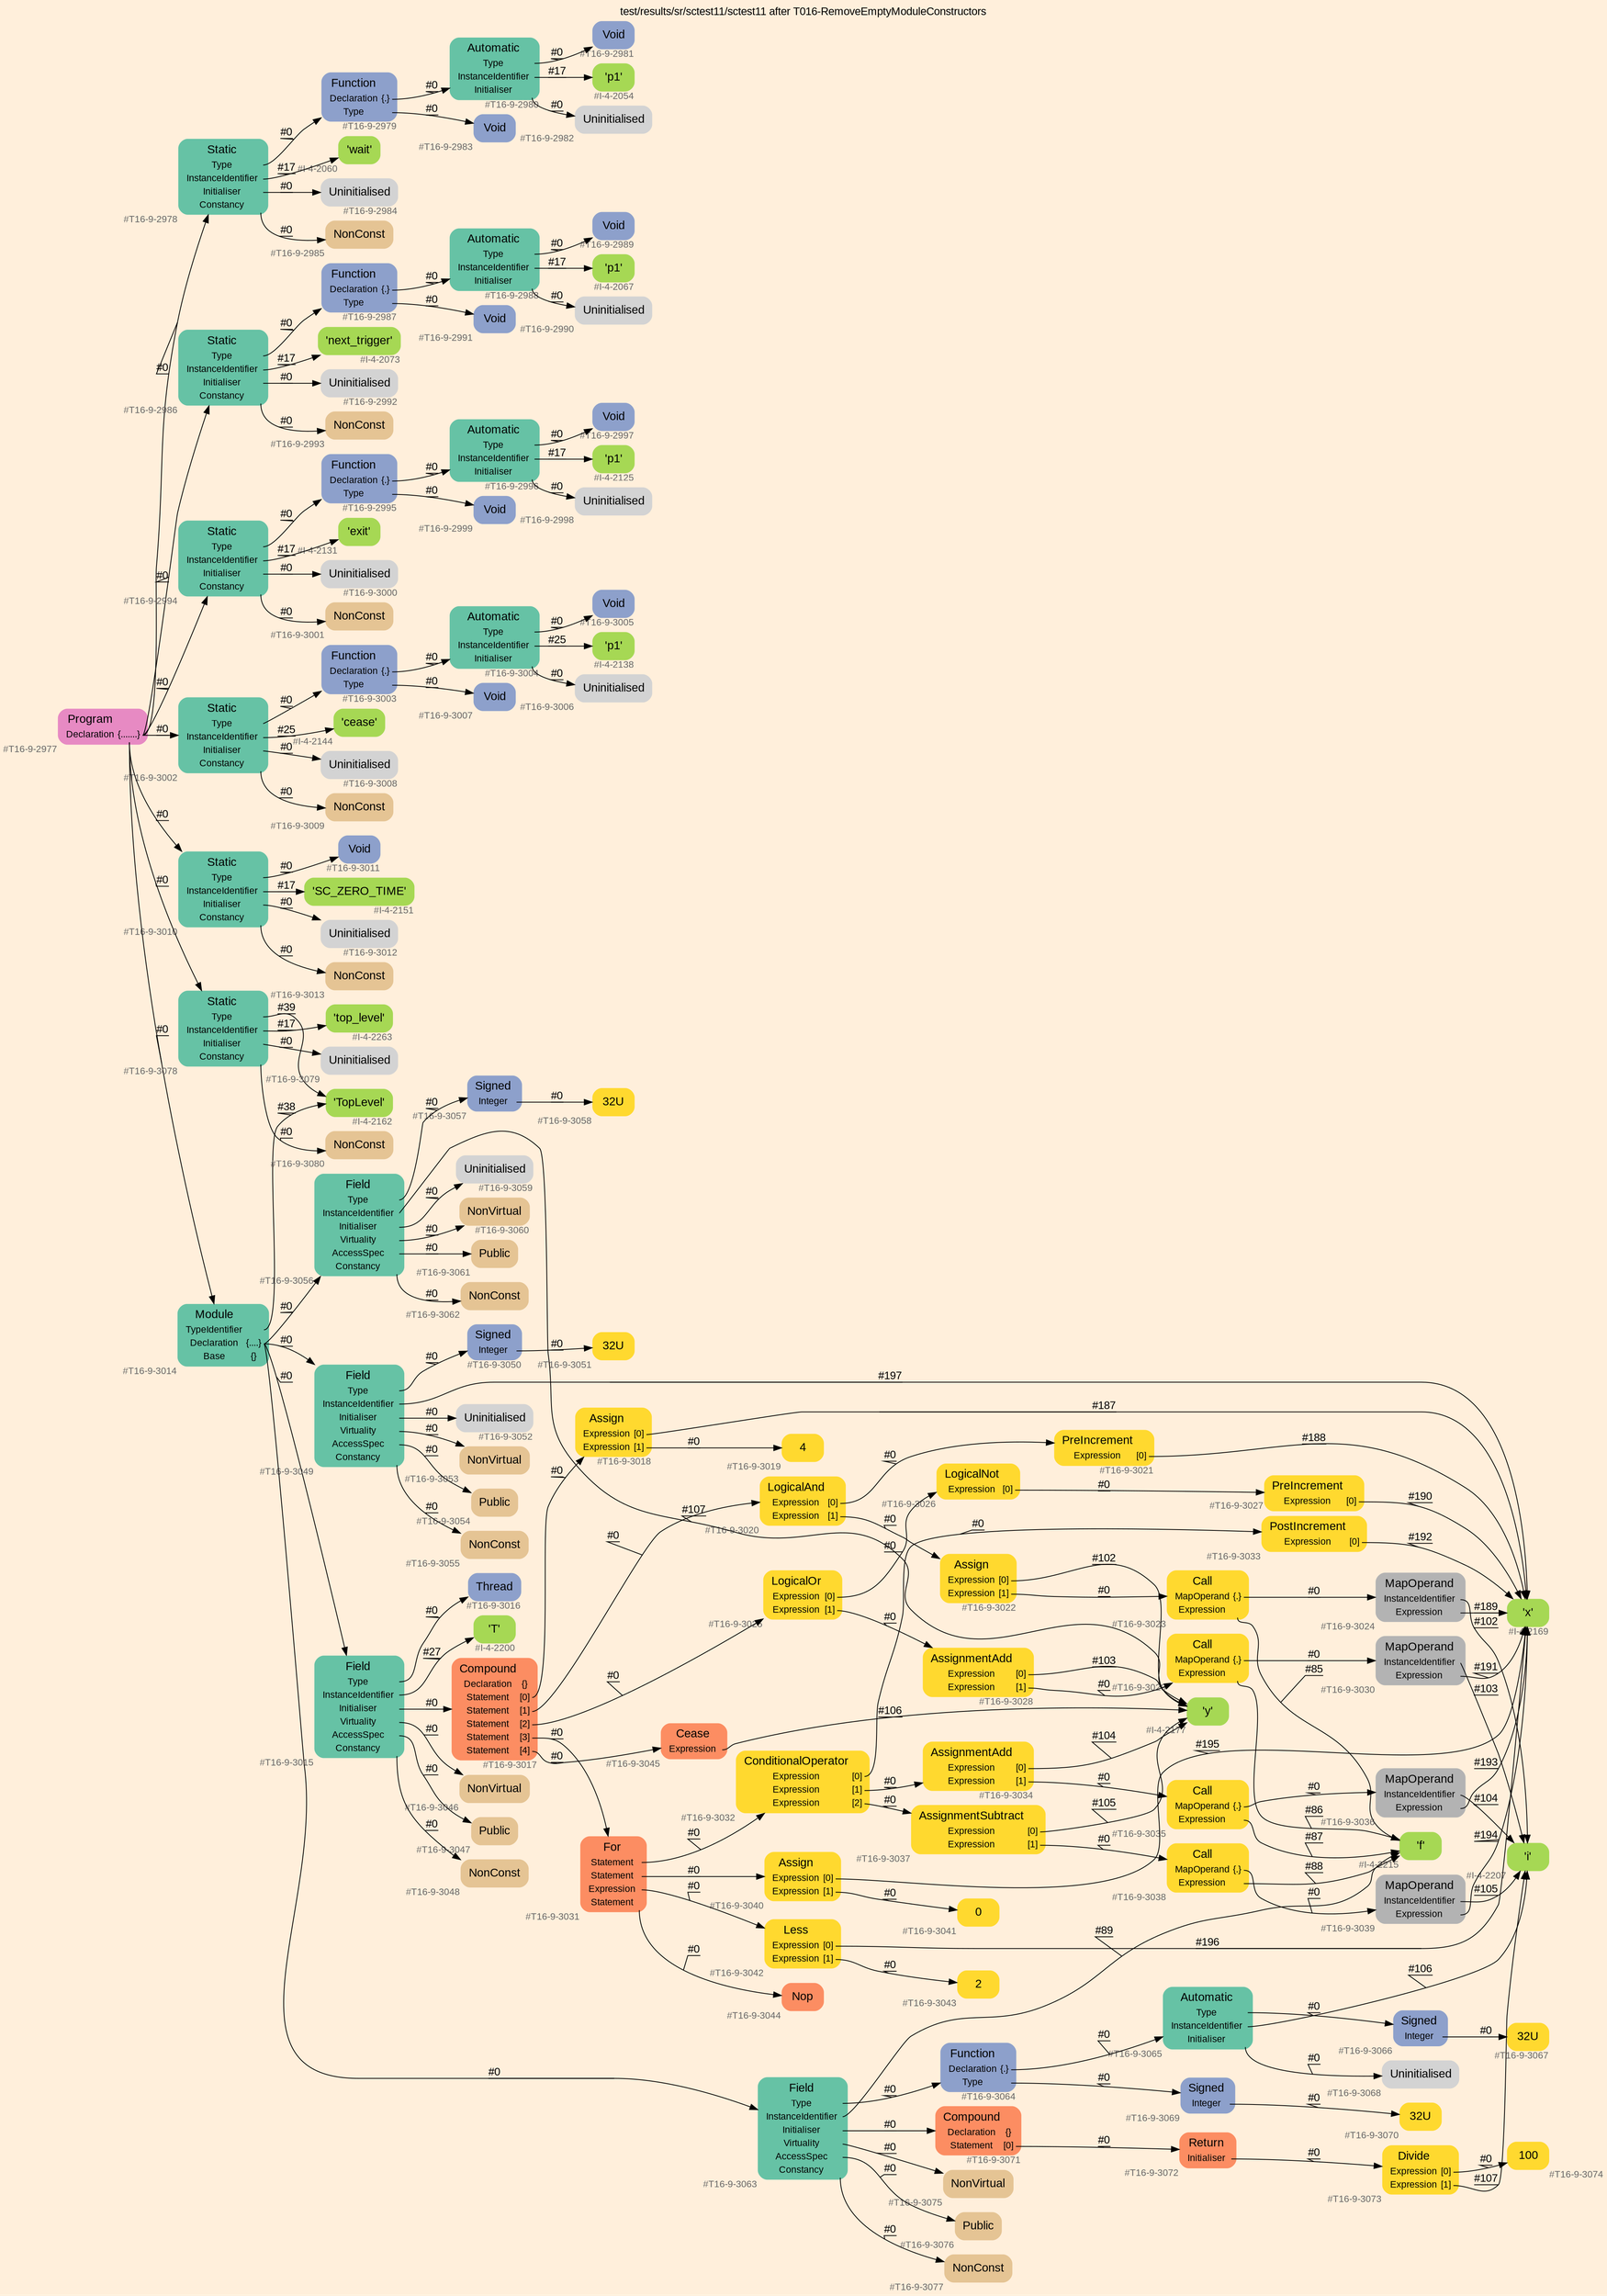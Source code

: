 digraph "test/results/sr/sctest11/sctest11 after T016-RemoveEmptyModuleConstructors" {
label = "test/results/sr/sctest11/sctest11 after T016-RemoveEmptyModuleConstructors"
labelloc = t
graph [
    rankdir = "LR"
    ranksep = 0.3
    bgcolor = antiquewhite1
    color = black
    fontcolor = black
    fontname = "Arial"
];
node [
    fontname = "Arial"
];
edge [
    fontname = "Arial"
];

// -------------------- node figure --------------------
// -------- block #T16-9-2977 ----------
"#T16-9-2977" [
    fillcolor = "/set28/4"
    xlabel = "#T16-9-2977"
    fontsize = "12"
    fontcolor = grey40
    shape = "plaintext"
    label = <<TABLE BORDER="0" CELLBORDER="0" CELLSPACING="0">
     <TR><TD><FONT COLOR="black" POINT-SIZE="15">Program</FONT></TD></TR>
     <TR><TD><FONT COLOR="black" POINT-SIZE="12">Declaration</FONT></TD><TD PORT="port0"><FONT COLOR="black" POINT-SIZE="12">{.......}</FONT></TD></TR>
    </TABLE>>
    style = "rounded,filled"
];

// -------- block #T16-9-2978 ----------
"#T16-9-2978" [
    fillcolor = "/set28/1"
    xlabel = "#T16-9-2978"
    fontsize = "12"
    fontcolor = grey40
    shape = "plaintext"
    label = <<TABLE BORDER="0" CELLBORDER="0" CELLSPACING="0">
     <TR><TD><FONT COLOR="black" POINT-SIZE="15">Static</FONT></TD></TR>
     <TR><TD><FONT COLOR="black" POINT-SIZE="12">Type</FONT></TD><TD PORT="port0"></TD></TR>
     <TR><TD><FONT COLOR="black" POINT-SIZE="12">InstanceIdentifier</FONT></TD><TD PORT="port1"></TD></TR>
     <TR><TD><FONT COLOR="black" POINT-SIZE="12">Initialiser</FONT></TD><TD PORT="port2"></TD></TR>
     <TR><TD><FONT COLOR="black" POINT-SIZE="12">Constancy</FONT></TD><TD PORT="port3"></TD></TR>
    </TABLE>>
    style = "rounded,filled"
];

// -------- block #T16-9-2979 ----------
"#T16-9-2979" [
    fillcolor = "/set28/3"
    xlabel = "#T16-9-2979"
    fontsize = "12"
    fontcolor = grey40
    shape = "plaintext"
    label = <<TABLE BORDER="0" CELLBORDER="0" CELLSPACING="0">
     <TR><TD><FONT COLOR="black" POINT-SIZE="15">Function</FONT></TD></TR>
     <TR><TD><FONT COLOR="black" POINT-SIZE="12">Declaration</FONT></TD><TD PORT="port0"><FONT COLOR="black" POINT-SIZE="12">{.}</FONT></TD></TR>
     <TR><TD><FONT COLOR="black" POINT-SIZE="12">Type</FONT></TD><TD PORT="port1"></TD></TR>
    </TABLE>>
    style = "rounded,filled"
];

// -------- block #T16-9-2980 ----------
"#T16-9-2980" [
    fillcolor = "/set28/1"
    xlabel = "#T16-9-2980"
    fontsize = "12"
    fontcolor = grey40
    shape = "plaintext"
    label = <<TABLE BORDER="0" CELLBORDER="0" CELLSPACING="0">
     <TR><TD><FONT COLOR="black" POINT-SIZE="15">Automatic</FONT></TD></TR>
     <TR><TD><FONT COLOR="black" POINT-SIZE="12">Type</FONT></TD><TD PORT="port0"></TD></TR>
     <TR><TD><FONT COLOR="black" POINT-SIZE="12">InstanceIdentifier</FONT></TD><TD PORT="port1"></TD></TR>
     <TR><TD><FONT COLOR="black" POINT-SIZE="12">Initialiser</FONT></TD><TD PORT="port2"></TD></TR>
    </TABLE>>
    style = "rounded,filled"
];

// -------- block #T16-9-2981 ----------
"#T16-9-2981" [
    fillcolor = "/set28/3"
    xlabel = "#T16-9-2981"
    fontsize = "12"
    fontcolor = grey40
    shape = "plaintext"
    label = <<TABLE BORDER="0" CELLBORDER="0" CELLSPACING="0">
     <TR><TD><FONT COLOR="black" POINT-SIZE="15">Void</FONT></TD></TR>
    </TABLE>>
    style = "rounded,filled"
];

// -------- block #I-4-2054 ----------
"#I-4-2054" [
    fillcolor = "/set28/5"
    xlabel = "#I-4-2054"
    fontsize = "12"
    fontcolor = grey40
    shape = "plaintext"
    label = <<TABLE BORDER="0" CELLBORDER="0" CELLSPACING="0">
     <TR><TD><FONT COLOR="black" POINT-SIZE="15">'p1'</FONT></TD></TR>
    </TABLE>>
    style = "rounded,filled"
];

// -------- block #T16-9-2982 ----------
"#T16-9-2982" [
    xlabel = "#T16-9-2982"
    fontsize = "12"
    fontcolor = grey40
    shape = "plaintext"
    label = <<TABLE BORDER="0" CELLBORDER="0" CELLSPACING="0">
     <TR><TD><FONT COLOR="black" POINT-SIZE="15">Uninitialised</FONT></TD></TR>
    </TABLE>>
    style = "rounded,filled"
];

// -------- block #T16-9-2983 ----------
"#T16-9-2983" [
    fillcolor = "/set28/3"
    xlabel = "#T16-9-2983"
    fontsize = "12"
    fontcolor = grey40
    shape = "plaintext"
    label = <<TABLE BORDER="0" CELLBORDER="0" CELLSPACING="0">
     <TR><TD><FONT COLOR="black" POINT-SIZE="15">Void</FONT></TD></TR>
    </TABLE>>
    style = "rounded,filled"
];

// -------- block #I-4-2060 ----------
"#I-4-2060" [
    fillcolor = "/set28/5"
    xlabel = "#I-4-2060"
    fontsize = "12"
    fontcolor = grey40
    shape = "plaintext"
    label = <<TABLE BORDER="0" CELLBORDER="0" CELLSPACING="0">
     <TR><TD><FONT COLOR="black" POINT-SIZE="15">'wait'</FONT></TD></TR>
    </TABLE>>
    style = "rounded,filled"
];

// -------- block #T16-9-2984 ----------
"#T16-9-2984" [
    xlabel = "#T16-9-2984"
    fontsize = "12"
    fontcolor = grey40
    shape = "plaintext"
    label = <<TABLE BORDER="0" CELLBORDER="0" CELLSPACING="0">
     <TR><TD><FONT COLOR="black" POINT-SIZE="15">Uninitialised</FONT></TD></TR>
    </TABLE>>
    style = "rounded,filled"
];

// -------- block #T16-9-2985 ----------
"#T16-9-2985" [
    fillcolor = "/set28/7"
    xlabel = "#T16-9-2985"
    fontsize = "12"
    fontcolor = grey40
    shape = "plaintext"
    label = <<TABLE BORDER="0" CELLBORDER="0" CELLSPACING="0">
     <TR><TD><FONT COLOR="black" POINT-SIZE="15">NonConst</FONT></TD></TR>
    </TABLE>>
    style = "rounded,filled"
];

// -------- block #T16-9-2986 ----------
"#T16-9-2986" [
    fillcolor = "/set28/1"
    xlabel = "#T16-9-2986"
    fontsize = "12"
    fontcolor = grey40
    shape = "plaintext"
    label = <<TABLE BORDER="0" CELLBORDER="0" CELLSPACING="0">
     <TR><TD><FONT COLOR="black" POINT-SIZE="15">Static</FONT></TD></TR>
     <TR><TD><FONT COLOR="black" POINT-SIZE="12">Type</FONT></TD><TD PORT="port0"></TD></TR>
     <TR><TD><FONT COLOR="black" POINT-SIZE="12">InstanceIdentifier</FONT></TD><TD PORT="port1"></TD></TR>
     <TR><TD><FONT COLOR="black" POINT-SIZE="12">Initialiser</FONT></TD><TD PORT="port2"></TD></TR>
     <TR><TD><FONT COLOR="black" POINT-SIZE="12">Constancy</FONT></TD><TD PORT="port3"></TD></TR>
    </TABLE>>
    style = "rounded,filled"
];

// -------- block #T16-9-2987 ----------
"#T16-9-2987" [
    fillcolor = "/set28/3"
    xlabel = "#T16-9-2987"
    fontsize = "12"
    fontcolor = grey40
    shape = "plaintext"
    label = <<TABLE BORDER="0" CELLBORDER="0" CELLSPACING="0">
     <TR><TD><FONT COLOR="black" POINT-SIZE="15">Function</FONT></TD></TR>
     <TR><TD><FONT COLOR="black" POINT-SIZE="12">Declaration</FONT></TD><TD PORT="port0"><FONT COLOR="black" POINT-SIZE="12">{.}</FONT></TD></TR>
     <TR><TD><FONT COLOR="black" POINT-SIZE="12">Type</FONT></TD><TD PORT="port1"></TD></TR>
    </TABLE>>
    style = "rounded,filled"
];

// -------- block #T16-9-2988 ----------
"#T16-9-2988" [
    fillcolor = "/set28/1"
    xlabel = "#T16-9-2988"
    fontsize = "12"
    fontcolor = grey40
    shape = "plaintext"
    label = <<TABLE BORDER="0" CELLBORDER="0" CELLSPACING="0">
     <TR><TD><FONT COLOR="black" POINT-SIZE="15">Automatic</FONT></TD></TR>
     <TR><TD><FONT COLOR="black" POINT-SIZE="12">Type</FONT></TD><TD PORT="port0"></TD></TR>
     <TR><TD><FONT COLOR="black" POINT-SIZE="12">InstanceIdentifier</FONT></TD><TD PORT="port1"></TD></TR>
     <TR><TD><FONT COLOR="black" POINT-SIZE="12">Initialiser</FONT></TD><TD PORT="port2"></TD></TR>
    </TABLE>>
    style = "rounded,filled"
];

// -------- block #T16-9-2989 ----------
"#T16-9-2989" [
    fillcolor = "/set28/3"
    xlabel = "#T16-9-2989"
    fontsize = "12"
    fontcolor = grey40
    shape = "plaintext"
    label = <<TABLE BORDER="0" CELLBORDER="0" CELLSPACING="0">
     <TR><TD><FONT COLOR="black" POINT-SIZE="15">Void</FONT></TD></TR>
    </TABLE>>
    style = "rounded,filled"
];

// -------- block #I-4-2067 ----------
"#I-4-2067" [
    fillcolor = "/set28/5"
    xlabel = "#I-4-2067"
    fontsize = "12"
    fontcolor = grey40
    shape = "plaintext"
    label = <<TABLE BORDER="0" CELLBORDER="0" CELLSPACING="0">
     <TR><TD><FONT COLOR="black" POINT-SIZE="15">'p1'</FONT></TD></TR>
    </TABLE>>
    style = "rounded,filled"
];

// -------- block #T16-9-2990 ----------
"#T16-9-2990" [
    xlabel = "#T16-9-2990"
    fontsize = "12"
    fontcolor = grey40
    shape = "plaintext"
    label = <<TABLE BORDER="0" CELLBORDER="0" CELLSPACING="0">
     <TR><TD><FONT COLOR="black" POINT-SIZE="15">Uninitialised</FONT></TD></TR>
    </TABLE>>
    style = "rounded,filled"
];

// -------- block #T16-9-2991 ----------
"#T16-9-2991" [
    fillcolor = "/set28/3"
    xlabel = "#T16-9-2991"
    fontsize = "12"
    fontcolor = grey40
    shape = "plaintext"
    label = <<TABLE BORDER="0" CELLBORDER="0" CELLSPACING="0">
     <TR><TD><FONT COLOR="black" POINT-SIZE="15">Void</FONT></TD></TR>
    </TABLE>>
    style = "rounded,filled"
];

// -------- block #I-4-2073 ----------
"#I-4-2073" [
    fillcolor = "/set28/5"
    xlabel = "#I-4-2073"
    fontsize = "12"
    fontcolor = grey40
    shape = "plaintext"
    label = <<TABLE BORDER="0" CELLBORDER="0" CELLSPACING="0">
     <TR><TD><FONT COLOR="black" POINT-SIZE="15">'next_trigger'</FONT></TD></TR>
    </TABLE>>
    style = "rounded,filled"
];

// -------- block #T16-9-2992 ----------
"#T16-9-2992" [
    xlabel = "#T16-9-2992"
    fontsize = "12"
    fontcolor = grey40
    shape = "plaintext"
    label = <<TABLE BORDER="0" CELLBORDER="0" CELLSPACING="0">
     <TR><TD><FONT COLOR="black" POINT-SIZE="15">Uninitialised</FONT></TD></TR>
    </TABLE>>
    style = "rounded,filled"
];

// -------- block #T16-9-2993 ----------
"#T16-9-2993" [
    fillcolor = "/set28/7"
    xlabel = "#T16-9-2993"
    fontsize = "12"
    fontcolor = grey40
    shape = "plaintext"
    label = <<TABLE BORDER="0" CELLBORDER="0" CELLSPACING="0">
     <TR><TD><FONT COLOR="black" POINT-SIZE="15">NonConst</FONT></TD></TR>
    </TABLE>>
    style = "rounded,filled"
];

// -------- block #T16-9-2994 ----------
"#T16-9-2994" [
    fillcolor = "/set28/1"
    xlabel = "#T16-9-2994"
    fontsize = "12"
    fontcolor = grey40
    shape = "plaintext"
    label = <<TABLE BORDER="0" CELLBORDER="0" CELLSPACING="0">
     <TR><TD><FONT COLOR="black" POINT-SIZE="15">Static</FONT></TD></TR>
     <TR><TD><FONT COLOR="black" POINT-SIZE="12">Type</FONT></TD><TD PORT="port0"></TD></TR>
     <TR><TD><FONT COLOR="black" POINT-SIZE="12">InstanceIdentifier</FONT></TD><TD PORT="port1"></TD></TR>
     <TR><TD><FONT COLOR="black" POINT-SIZE="12">Initialiser</FONT></TD><TD PORT="port2"></TD></TR>
     <TR><TD><FONT COLOR="black" POINT-SIZE="12">Constancy</FONT></TD><TD PORT="port3"></TD></TR>
    </TABLE>>
    style = "rounded,filled"
];

// -------- block #T16-9-2995 ----------
"#T16-9-2995" [
    fillcolor = "/set28/3"
    xlabel = "#T16-9-2995"
    fontsize = "12"
    fontcolor = grey40
    shape = "plaintext"
    label = <<TABLE BORDER="0" CELLBORDER="0" CELLSPACING="0">
     <TR><TD><FONT COLOR="black" POINT-SIZE="15">Function</FONT></TD></TR>
     <TR><TD><FONT COLOR="black" POINT-SIZE="12">Declaration</FONT></TD><TD PORT="port0"><FONT COLOR="black" POINT-SIZE="12">{.}</FONT></TD></TR>
     <TR><TD><FONT COLOR="black" POINT-SIZE="12">Type</FONT></TD><TD PORT="port1"></TD></TR>
    </TABLE>>
    style = "rounded,filled"
];

// -------- block #T16-9-2996 ----------
"#T16-9-2996" [
    fillcolor = "/set28/1"
    xlabel = "#T16-9-2996"
    fontsize = "12"
    fontcolor = grey40
    shape = "plaintext"
    label = <<TABLE BORDER="0" CELLBORDER="0" CELLSPACING="0">
     <TR><TD><FONT COLOR="black" POINT-SIZE="15">Automatic</FONT></TD></TR>
     <TR><TD><FONT COLOR="black" POINT-SIZE="12">Type</FONT></TD><TD PORT="port0"></TD></TR>
     <TR><TD><FONT COLOR="black" POINT-SIZE="12">InstanceIdentifier</FONT></TD><TD PORT="port1"></TD></TR>
     <TR><TD><FONT COLOR="black" POINT-SIZE="12">Initialiser</FONT></TD><TD PORT="port2"></TD></TR>
    </TABLE>>
    style = "rounded,filled"
];

// -------- block #T16-9-2997 ----------
"#T16-9-2997" [
    fillcolor = "/set28/3"
    xlabel = "#T16-9-2997"
    fontsize = "12"
    fontcolor = grey40
    shape = "plaintext"
    label = <<TABLE BORDER="0" CELLBORDER="0" CELLSPACING="0">
     <TR><TD><FONT COLOR="black" POINT-SIZE="15">Void</FONT></TD></TR>
    </TABLE>>
    style = "rounded,filled"
];

// -------- block #I-4-2125 ----------
"#I-4-2125" [
    fillcolor = "/set28/5"
    xlabel = "#I-4-2125"
    fontsize = "12"
    fontcolor = grey40
    shape = "plaintext"
    label = <<TABLE BORDER="0" CELLBORDER="0" CELLSPACING="0">
     <TR><TD><FONT COLOR="black" POINT-SIZE="15">'p1'</FONT></TD></TR>
    </TABLE>>
    style = "rounded,filled"
];

// -------- block #T16-9-2998 ----------
"#T16-9-2998" [
    xlabel = "#T16-9-2998"
    fontsize = "12"
    fontcolor = grey40
    shape = "plaintext"
    label = <<TABLE BORDER="0" CELLBORDER="0" CELLSPACING="0">
     <TR><TD><FONT COLOR="black" POINT-SIZE="15">Uninitialised</FONT></TD></TR>
    </TABLE>>
    style = "rounded,filled"
];

// -------- block #T16-9-2999 ----------
"#T16-9-2999" [
    fillcolor = "/set28/3"
    xlabel = "#T16-9-2999"
    fontsize = "12"
    fontcolor = grey40
    shape = "plaintext"
    label = <<TABLE BORDER="0" CELLBORDER="0" CELLSPACING="0">
     <TR><TD><FONT COLOR="black" POINT-SIZE="15">Void</FONT></TD></TR>
    </TABLE>>
    style = "rounded,filled"
];

// -------- block #I-4-2131 ----------
"#I-4-2131" [
    fillcolor = "/set28/5"
    xlabel = "#I-4-2131"
    fontsize = "12"
    fontcolor = grey40
    shape = "plaintext"
    label = <<TABLE BORDER="0" CELLBORDER="0" CELLSPACING="0">
     <TR><TD><FONT COLOR="black" POINT-SIZE="15">'exit'</FONT></TD></TR>
    </TABLE>>
    style = "rounded,filled"
];

// -------- block #T16-9-3000 ----------
"#T16-9-3000" [
    xlabel = "#T16-9-3000"
    fontsize = "12"
    fontcolor = grey40
    shape = "plaintext"
    label = <<TABLE BORDER="0" CELLBORDER="0" CELLSPACING="0">
     <TR><TD><FONT COLOR="black" POINT-SIZE="15">Uninitialised</FONT></TD></TR>
    </TABLE>>
    style = "rounded,filled"
];

// -------- block #T16-9-3001 ----------
"#T16-9-3001" [
    fillcolor = "/set28/7"
    xlabel = "#T16-9-3001"
    fontsize = "12"
    fontcolor = grey40
    shape = "plaintext"
    label = <<TABLE BORDER="0" CELLBORDER="0" CELLSPACING="0">
     <TR><TD><FONT COLOR="black" POINT-SIZE="15">NonConst</FONT></TD></TR>
    </TABLE>>
    style = "rounded,filled"
];

// -------- block #T16-9-3002 ----------
"#T16-9-3002" [
    fillcolor = "/set28/1"
    xlabel = "#T16-9-3002"
    fontsize = "12"
    fontcolor = grey40
    shape = "plaintext"
    label = <<TABLE BORDER="0" CELLBORDER="0" CELLSPACING="0">
     <TR><TD><FONT COLOR="black" POINT-SIZE="15">Static</FONT></TD></TR>
     <TR><TD><FONT COLOR="black" POINT-SIZE="12">Type</FONT></TD><TD PORT="port0"></TD></TR>
     <TR><TD><FONT COLOR="black" POINT-SIZE="12">InstanceIdentifier</FONT></TD><TD PORT="port1"></TD></TR>
     <TR><TD><FONT COLOR="black" POINT-SIZE="12">Initialiser</FONT></TD><TD PORT="port2"></TD></TR>
     <TR><TD><FONT COLOR="black" POINT-SIZE="12">Constancy</FONT></TD><TD PORT="port3"></TD></TR>
    </TABLE>>
    style = "rounded,filled"
];

// -------- block #T16-9-3003 ----------
"#T16-9-3003" [
    fillcolor = "/set28/3"
    xlabel = "#T16-9-3003"
    fontsize = "12"
    fontcolor = grey40
    shape = "plaintext"
    label = <<TABLE BORDER="0" CELLBORDER="0" CELLSPACING="0">
     <TR><TD><FONT COLOR="black" POINT-SIZE="15">Function</FONT></TD></TR>
     <TR><TD><FONT COLOR="black" POINT-SIZE="12">Declaration</FONT></TD><TD PORT="port0"><FONT COLOR="black" POINT-SIZE="12">{.}</FONT></TD></TR>
     <TR><TD><FONT COLOR="black" POINT-SIZE="12">Type</FONT></TD><TD PORT="port1"></TD></TR>
    </TABLE>>
    style = "rounded,filled"
];

// -------- block #T16-9-3004 ----------
"#T16-9-3004" [
    fillcolor = "/set28/1"
    xlabel = "#T16-9-3004"
    fontsize = "12"
    fontcolor = grey40
    shape = "plaintext"
    label = <<TABLE BORDER="0" CELLBORDER="0" CELLSPACING="0">
     <TR><TD><FONT COLOR="black" POINT-SIZE="15">Automatic</FONT></TD></TR>
     <TR><TD><FONT COLOR="black" POINT-SIZE="12">Type</FONT></TD><TD PORT="port0"></TD></TR>
     <TR><TD><FONT COLOR="black" POINT-SIZE="12">InstanceIdentifier</FONT></TD><TD PORT="port1"></TD></TR>
     <TR><TD><FONT COLOR="black" POINT-SIZE="12">Initialiser</FONT></TD><TD PORT="port2"></TD></TR>
    </TABLE>>
    style = "rounded,filled"
];

// -------- block #T16-9-3005 ----------
"#T16-9-3005" [
    fillcolor = "/set28/3"
    xlabel = "#T16-9-3005"
    fontsize = "12"
    fontcolor = grey40
    shape = "plaintext"
    label = <<TABLE BORDER="0" CELLBORDER="0" CELLSPACING="0">
     <TR><TD><FONT COLOR="black" POINT-SIZE="15">Void</FONT></TD></TR>
    </TABLE>>
    style = "rounded,filled"
];

// -------- block #I-4-2138 ----------
"#I-4-2138" [
    fillcolor = "/set28/5"
    xlabel = "#I-4-2138"
    fontsize = "12"
    fontcolor = grey40
    shape = "plaintext"
    label = <<TABLE BORDER="0" CELLBORDER="0" CELLSPACING="0">
     <TR><TD><FONT COLOR="black" POINT-SIZE="15">'p1'</FONT></TD></TR>
    </TABLE>>
    style = "rounded,filled"
];

// -------- block #T16-9-3006 ----------
"#T16-9-3006" [
    xlabel = "#T16-9-3006"
    fontsize = "12"
    fontcolor = grey40
    shape = "plaintext"
    label = <<TABLE BORDER="0" CELLBORDER="0" CELLSPACING="0">
     <TR><TD><FONT COLOR="black" POINT-SIZE="15">Uninitialised</FONT></TD></TR>
    </TABLE>>
    style = "rounded,filled"
];

// -------- block #T16-9-3007 ----------
"#T16-9-3007" [
    fillcolor = "/set28/3"
    xlabel = "#T16-9-3007"
    fontsize = "12"
    fontcolor = grey40
    shape = "plaintext"
    label = <<TABLE BORDER="0" CELLBORDER="0" CELLSPACING="0">
     <TR><TD><FONT COLOR="black" POINT-SIZE="15">Void</FONT></TD></TR>
    </TABLE>>
    style = "rounded,filled"
];

// -------- block #I-4-2144 ----------
"#I-4-2144" [
    fillcolor = "/set28/5"
    xlabel = "#I-4-2144"
    fontsize = "12"
    fontcolor = grey40
    shape = "plaintext"
    label = <<TABLE BORDER="0" CELLBORDER="0" CELLSPACING="0">
     <TR><TD><FONT COLOR="black" POINT-SIZE="15">'cease'</FONT></TD></TR>
    </TABLE>>
    style = "rounded,filled"
];

// -------- block #T16-9-3008 ----------
"#T16-9-3008" [
    xlabel = "#T16-9-3008"
    fontsize = "12"
    fontcolor = grey40
    shape = "plaintext"
    label = <<TABLE BORDER="0" CELLBORDER="0" CELLSPACING="0">
     <TR><TD><FONT COLOR="black" POINT-SIZE="15">Uninitialised</FONT></TD></TR>
    </TABLE>>
    style = "rounded,filled"
];

// -------- block #T16-9-3009 ----------
"#T16-9-3009" [
    fillcolor = "/set28/7"
    xlabel = "#T16-9-3009"
    fontsize = "12"
    fontcolor = grey40
    shape = "plaintext"
    label = <<TABLE BORDER="0" CELLBORDER="0" CELLSPACING="0">
     <TR><TD><FONT COLOR="black" POINT-SIZE="15">NonConst</FONT></TD></TR>
    </TABLE>>
    style = "rounded,filled"
];

// -------- block #T16-9-3010 ----------
"#T16-9-3010" [
    fillcolor = "/set28/1"
    xlabel = "#T16-9-3010"
    fontsize = "12"
    fontcolor = grey40
    shape = "plaintext"
    label = <<TABLE BORDER="0" CELLBORDER="0" CELLSPACING="0">
     <TR><TD><FONT COLOR="black" POINT-SIZE="15">Static</FONT></TD></TR>
     <TR><TD><FONT COLOR="black" POINT-SIZE="12">Type</FONT></TD><TD PORT="port0"></TD></TR>
     <TR><TD><FONT COLOR="black" POINT-SIZE="12">InstanceIdentifier</FONT></TD><TD PORT="port1"></TD></TR>
     <TR><TD><FONT COLOR="black" POINT-SIZE="12">Initialiser</FONT></TD><TD PORT="port2"></TD></TR>
     <TR><TD><FONT COLOR="black" POINT-SIZE="12">Constancy</FONT></TD><TD PORT="port3"></TD></TR>
    </TABLE>>
    style = "rounded,filled"
];

// -------- block #T16-9-3011 ----------
"#T16-9-3011" [
    fillcolor = "/set28/3"
    xlabel = "#T16-9-3011"
    fontsize = "12"
    fontcolor = grey40
    shape = "plaintext"
    label = <<TABLE BORDER="0" CELLBORDER="0" CELLSPACING="0">
     <TR><TD><FONT COLOR="black" POINT-SIZE="15">Void</FONT></TD></TR>
    </TABLE>>
    style = "rounded,filled"
];

// -------- block #I-4-2151 ----------
"#I-4-2151" [
    fillcolor = "/set28/5"
    xlabel = "#I-4-2151"
    fontsize = "12"
    fontcolor = grey40
    shape = "plaintext"
    label = <<TABLE BORDER="0" CELLBORDER="0" CELLSPACING="0">
     <TR><TD><FONT COLOR="black" POINT-SIZE="15">'SC_ZERO_TIME'</FONT></TD></TR>
    </TABLE>>
    style = "rounded,filled"
];

// -------- block #T16-9-3012 ----------
"#T16-9-3012" [
    xlabel = "#T16-9-3012"
    fontsize = "12"
    fontcolor = grey40
    shape = "plaintext"
    label = <<TABLE BORDER="0" CELLBORDER="0" CELLSPACING="0">
     <TR><TD><FONT COLOR="black" POINT-SIZE="15">Uninitialised</FONT></TD></TR>
    </TABLE>>
    style = "rounded,filled"
];

// -------- block #T16-9-3013 ----------
"#T16-9-3013" [
    fillcolor = "/set28/7"
    xlabel = "#T16-9-3013"
    fontsize = "12"
    fontcolor = grey40
    shape = "plaintext"
    label = <<TABLE BORDER="0" CELLBORDER="0" CELLSPACING="0">
     <TR><TD><FONT COLOR="black" POINT-SIZE="15">NonConst</FONT></TD></TR>
    </TABLE>>
    style = "rounded,filled"
];

// -------- block #T16-9-3014 ----------
"#T16-9-3014" [
    fillcolor = "/set28/1"
    xlabel = "#T16-9-3014"
    fontsize = "12"
    fontcolor = grey40
    shape = "plaintext"
    label = <<TABLE BORDER="0" CELLBORDER="0" CELLSPACING="0">
     <TR><TD><FONT COLOR="black" POINT-SIZE="15">Module</FONT></TD></TR>
     <TR><TD><FONT COLOR="black" POINT-SIZE="12">TypeIdentifier</FONT></TD><TD PORT="port0"></TD></TR>
     <TR><TD><FONT COLOR="black" POINT-SIZE="12">Declaration</FONT></TD><TD PORT="port1"><FONT COLOR="black" POINT-SIZE="12">{....}</FONT></TD></TR>
     <TR><TD><FONT COLOR="black" POINT-SIZE="12">Base</FONT></TD><TD PORT="port2"><FONT COLOR="black" POINT-SIZE="12">{}</FONT></TD></TR>
    </TABLE>>
    style = "rounded,filled"
];

// -------- block #I-4-2162 ----------
"#I-4-2162" [
    fillcolor = "/set28/5"
    xlabel = "#I-4-2162"
    fontsize = "12"
    fontcolor = grey40
    shape = "plaintext"
    label = <<TABLE BORDER="0" CELLBORDER="0" CELLSPACING="0">
     <TR><TD><FONT COLOR="black" POINT-SIZE="15">'TopLevel'</FONT></TD></TR>
    </TABLE>>
    style = "rounded,filled"
];

// -------- block #T16-9-3015 ----------
"#T16-9-3015" [
    fillcolor = "/set28/1"
    xlabel = "#T16-9-3015"
    fontsize = "12"
    fontcolor = grey40
    shape = "plaintext"
    label = <<TABLE BORDER="0" CELLBORDER="0" CELLSPACING="0">
     <TR><TD><FONT COLOR="black" POINT-SIZE="15">Field</FONT></TD></TR>
     <TR><TD><FONT COLOR="black" POINT-SIZE="12">Type</FONT></TD><TD PORT="port0"></TD></TR>
     <TR><TD><FONT COLOR="black" POINT-SIZE="12">InstanceIdentifier</FONT></TD><TD PORT="port1"></TD></TR>
     <TR><TD><FONT COLOR="black" POINT-SIZE="12">Initialiser</FONT></TD><TD PORT="port2"></TD></TR>
     <TR><TD><FONT COLOR="black" POINT-SIZE="12">Virtuality</FONT></TD><TD PORT="port3"></TD></TR>
     <TR><TD><FONT COLOR="black" POINT-SIZE="12">AccessSpec</FONT></TD><TD PORT="port4"></TD></TR>
     <TR><TD><FONT COLOR="black" POINT-SIZE="12">Constancy</FONT></TD><TD PORT="port5"></TD></TR>
    </TABLE>>
    style = "rounded,filled"
];

// -------- block #T16-9-3016 ----------
"#T16-9-3016" [
    fillcolor = "/set28/3"
    xlabel = "#T16-9-3016"
    fontsize = "12"
    fontcolor = grey40
    shape = "plaintext"
    label = <<TABLE BORDER="0" CELLBORDER="0" CELLSPACING="0">
     <TR><TD><FONT COLOR="black" POINT-SIZE="15">Thread</FONT></TD></TR>
    </TABLE>>
    style = "rounded,filled"
];

// -------- block #I-4-2200 ----------
"#I-4-2200" [
    fillcolor = "/set28/5"
    xlabel = "#I-4-2200"
    fontsize = "12"
    fontcolor = grey40
    shape = "plaintext"
    label = <<TABLE BORDER="0" CELLBORDER="0" CELLSPACING="0">
     <TR><TD><FONT COLOR="black" POINT-SIZE="15">'T'</FONT></TD></TR>
    </TABLE>>
    style = "rounded,filled"
];

// -------- block #T16-9-3017 ----------
"#T16-9-3017" [
    fillcolor = "/set28/2"
    xlabel = "#T16-9-3017"
    fontsize = "12"
    fontcolor = grey40
    shape = "plaintext"
    label = <<TABLE BORDER="0" CELLBORDER="0" CELLSPACING="0">
     <TR><TD><FONT COLOR="black" POINT-SIZE="15">Compound</FONT></TD></TR>
     <TR><TD><FONT COLOR="black" POINT-SIZE="12">Declaration</FONT></TD><TD PORT="port0"><FONT COLOR="black" POINT-SIZE="12">{}</FONT></TD></TR>
     <TR><TD><FONT COLOR="black" POINT-SIZE="12">Statement</FONT></TD><TD PORT="port1"><FONT COLOR="black" POINT-SIZE="12">[0]</FONT></TD></TR>
     <TR><TD><FONT COLOR="black" POINT-SIZE="12">Statement</FONT></TD><TD PORT="port2"><FONT COLOR="black" POINT-SIZE="12">[1]</FONT></TD></TR>
     <TR><TD><FONT COLOR="black" POINT-SIZE="12">Statement</FONT></TD><TD PORT="port3"><FONT COLOR="black" POINT-SIZE="12">[2]</FONT></TD></TR>
     <TR><TD><FONT COLOR="black" POINT-SIZE="12">Statement</FONT></TD><TD PORT="port4"><FONT COLOR="black" POINT-SIZE="12">[3]</FONT></TD></TR>
     <TR><TD><FONT COLOR="black" POINT-SIZE="12">Statement</FONT></TD><TD PORT="port5"><FONT COLOR="black" POINT-SIZE="12">[4]</FONT></TD></TR>
    </TABLE>>
    style = "rounded,filled"
];

// -------- block #T16-9-3018 ----------
"#T16-9-3018" [
    fillcolor = "/set28/6"
    xlabel = "#T16-9-3018"
    fontsize = "12"
    fontcolor = grey40
    shape = "plaintext"
    label = <<TABLE BORDER="0" CELLBORDER="0" CELLSPACING="0">
     <TR><TD><FONT COLOR="black" POINT-SIZE="15">Assign</FONT></TD></TR>
     <TR><TD><FONT COLOR="black" POINT-SIZE="12">Expression</FONT></TD><TD PORT="port0"><FONT COLOR="black" POINT-SIZE="12">[0]</FONT></TD></TR>
     <TR><TD><FONT COLOR="black" POINT-SIZE="12">Expression</FONT></TD><TD PORT="port1"><FONT COLOR="black" POINT-SIZE="12">[1]</FONT></TD></TR>
    </TABLE>>
    style = "rounded,filled"
];

// -------- block #I-4-2169 ----------
"#I-4-2169" [
    fillcolor = "/set28/5"
    xlabel = "#I-4-2169"
    fontsize = "12"
    fontcolor = grey40
    shape = "plaintext"
    label = <<TABLE BORDER="0" CELLBORDER="0" CELLSPACING="0">
     <TR><TD><FONT COLOR="black" POINT-SIZE="15">'x'</FONT></TD></TR>
    </TABLE>>
    style = "rounded,filled"
];

// -------- block #T16-9-3019 ----------
"#T16-9-3019" [
    fillcolor = "/set28/6"
    xlabel = "#T16-9-3019"
    fontsize = "12"
    fontcolor = grey40
    shape = "plaintext"
    label = <<TABLE BORDER="0" CELLBORDER="0" CELLSPACING="0">
     <TR><TD><FONT COLOR="black" POINT-SIZE="15">4</FONT></TD></TR>
    </TABLE>>
    style = "rounded,filled"
];

// -------- block #T16-9-3020 ----------
"#T16-9-3020" [
    fillcolor = "/set28/6"
    xlabel = "#T16-9-3020"
    fontsize = "12"
    fontcolor = grey40
    shape = "plaintext"
    label = <<TABLE BORDER="0" CELLBORDER="0" CELLSPACING="0">
     <TR><TD><FONT COLOR="black" POINT-SIZE="15">LogicalAnd</FONT></TD></TR>
     <TR><TD><FONT COLOR="black" POINT-SIZE="12">Expression</FONT></TD><TD PORT="port0"><FONT COLOR="black" POINT-SIZE="12">[0]</FONT></TD></TR>
     <TR><TD><FONT COLOR="black" POINT-SIZE="12">Expression</FONT></TD><TD PORT="port1"><FONT COLOR="black" POINT-SIZE="12">[1]</FONT></TD></TR>
    </TABLE>>
    style = "rounded,filled"
];

// -------- block #T16-9-3021 ----------
"#T16-9-3021" [
    fillcolor = "/set28/6"
    xlabel = "#T16-9-3021"
    fontsize = "12"
    fontcolor = grey40
    shape = "plaintext"
    label = <<TABLE BORDER="0" CELLBORDER="0" CELLSPACING="0">
     <TR><TD><FONT COLOR="black" POINT-SIZE="15">PreIncrement</FONT></TD></TR>
     <TR><TD><FONT COLOR="black" POINT-SIZE="12">Expression</FONT></TD><TD PORT="port0"><FONT COLOR="black" POINT-SIZE="12">[0]</FONT></TD></TR>
    </TABLE>>
    style = "rounded,filled"
];

// -------- block #T16-9-3022 ----------
"#T16-9-3022" [
    fillcolor = "/set28/6"
    xlabel = "#T16-9-3022"
    fontsize = "12"
    fontcolor = grey40
    shape = "plaintext"
    label = <<TABLE BORDER="0" CELLBORDER="0" CELLSPACING="0">
     <TR><TD><FONT COLOR="black" POINT-SIZE="15">Assign</FONT></TD></TR>
     <TR><TD><FONT COLOR="black" POINT-SIZE="12">Expression</FONT></TD><TD PORT="port0"><FONT COLOR="black" POINT-SIZE="12">[0]</FONT></TD></TR>
     <TR><TD><FONT COLOR="black" POINT-SIZE="12">Expression</FONT></TD><TD PORT="port1"><FONT COLOR="black" POINT-SIZE="12">[1]</FONT></TD></TR>
    </TABLE>>
    style = "rounded,filled"
];

// -------- block #I-4-2177 ----------
"#I-4-2177" [
    fillcolor = "/set28/5"
    xlabel = "#I-4-2177"
    fontsize = "12"
    fontcolor = grey40
    shape = "plaintext"
    label = <<TABLE BORDER="0" CELLBORDER="0" CELLSPACING="0">
     <TR><TD><FONT COLOR="black" POINT-SIZE="15">'y'</FONT></TD></TR>
    </TABLE>>
    style = "rounded,filled"
];

// -------- block #T16-9-3023 ----------
"#T16-9-3023" [
    fillcolor = "/set28/6"
    xlabel = "#T16-9-3023"
    fontsize = "12"
    fontcolor = grey40
    shape = "plaintext"
    label = <<TABLE BORDER="0" CELLBORDER="0" CELLSPACING="0">
     <TR><TD><FONT COLOR="black" POINT-SIZE="15">Call</FONT></TD></TR>
     <TR><TD><FONT COLOR="black" POINT-SIZE="12">MapOperand</FONT></TD><TD PORT="port0"><FONT COLOR="black" POINT-SIZE="12">{.}</FONT></TD></TR>
     <TR><TD><FONT COLOR="black" POINT-SIZE="12">Expression</FONT></TD><TD PORT="port1"></TD></TR>
    </TABLE>>
    style = "rounded,filled"
];

// -------- block #T16-9-3024 ----------
"#T16-9-3024" [
    fillcolor = "/set28/8"
    xlabel = "#T16-9-3024"
    fontsize = "12"
    fontcolor = grey40
    shape = "plaintext"
    label = <<TABLE BORDER="0" CELLBORDER="0" CELLSPACING="0">
     <TR><TD><FONT COLOR="black" POINT-SIZE="15">MapOperand</FONT></TD></TR>
     <TR><TD><FONT COLOR="black" POINT-SIZE="12">InstanceIdentifier</FONT></TD><TD PORT="port0"></TD></TR>
     <TR><TD><FONT COLOR="black" POINT-SIZE="12">Expression</FONT></TD><TD PORT="port1"></TD></TR>
    </TABLE>>
    style = "rounded,filled"
];

// -------- block #I-4-2207 ----------
"#I-4-2207" [
    fillcolor = "/set28/5"
    xlabel = "#I-4-2207"
    fontsize = "12"
    fontcolor = grey40
    shape = "plaintext"
    label = <<TABLE BORDER="0" CELLBORDER="0" CELLSPACING="0">
     <TR><TD><FONT COLOR="black" POINT-SIZE="15">'i'</FONT></TD></TR>
    </TABLE>>
    style = "rounded,filled"
];

// -------- block #I-4-2215 ----------
"#I-4-2215" [
    fillcolor = "/set28/5"
    xlabel = "#I-4-2215"
    fontsize = "12"
    fontcolor = grey40
    shape = "plaintext"
    label = <<TABLE BORDER="0" CELLBORDER="0" CELLSPACING="0">
     <TR><TD><FONT COLOR="black" POINT-SIZE="15">'f'</FONT></TD></TR>
    </TABLE>>
    style = "rounded,filled"
];

// -------- block #T16-9-3025 ----------
"#T16-9-3025" [
    fillcolor = "/set28/6"
    xlabel = "#T16-9-3025"
    fontsize = "12"
    fontcolor = grey40
    shape = "plaintext"
    label = <<TABLE BORDER="0" CELLBORDER="0" CELLSPACING="0">
     <TR><TD><FONT COLOR="black" POINT-SIZE="15">LogicalOr</FONT></TD></TR>
     <TR><TD><FONT COLOR="black" POINT-SIZE="12">Expression</FONT></TD><TD PORT="port0"><FONT COLOR="black" POINT-SIZE="12">[0]</FONT></TD></TR>
     <TR><TD><FONT COLOR="black" POINT-SIZE="12">Expression</FONT></TD><TD PORT="port1"><FONT COLOR="black" POINT-SIZE="12">[1]</FONT></TD></TR>
    </TABLE>>
    style = "rounded,filled"
];

// -------- block #T16-9-3026 ----------
"#T16-9-3026" [
    fillcolor = "/set28/6"
    xlabel = "#T16-9-3026"
    fontsize = "12"
    fontcolor = grey40
    shape = "plaintext"
    label = <<TABLE BORDER="0" CELLBORDER="0" CELLSPACING="0">
     <TR><TD><FONT COLOR="black" POINT-SIZE="15">LogicalNot</FONT></TD></TR>
     <TR><TD><FONT COLOR="black" POINT-SIZE="12">Expression</FONT></TD><TD PORT="port0"><FONT COLOR="black" POINT-SIZE="12">[0]</FONT></TD></TR>
    </TABLE>>
    style = "rounded,filled"
];

// -------- block #T16-9-3027 ----------
"#T16-9-3027" [
    fillcolor = "/set28/6"
    xlabel = "#T16-9-3027"
    fontsize = "12"
    fontcolor = grey40
    shape = "plaintext"
    label = <<TABLE BORDER="0" CELLBORDER="0" CELLSPACING="0">
     <TR><TD><FONT COLOR="black" POINT-SIZE="15">PreIncrement</FONT></TD></TR>
     <TR><TD><FONT COLOR="black" POINT-SIZE="12">Expression</FONT></TD><TD PORT="port0"><FONT COLOR="black" POINT-SIZE="12">[0]</FONT></TD></TR>
    </TABLE>>
    style = "rounded,filled"
];

// -------- block #T16-9-3028 ----------
"#T16-9-3028" [
    fillcolor = "/set28/6"
    xlabel = "#T16-9-3028"
    fontsize = "12"
    fontcolor = grey40
    shape = "plaintext"
    label = <<TABLE BORDER="0" CELLBORDER="0" CELLSPACING="0">
     <TR><TD><FONT COLOR="black" POINT-SIZE="15">AssignmentAdd</FONT></TD></TR>
     <TR><TD><FONT COLOR="black" POINT-SIZE="12">Expression</FONT></TD><TD PORT="port0"><FONT COLOR="black" POINT-SIZE="12">[0]</FONT></TD></TR>
     <TR><TD><FONT COLOR="black" POINT-SIZE="12">Expression</FONT></TD><TD PORT="port1"><FONT COLOR="black" POINT-SIZE="12">[1]</FONT></TD></TR>
    </TABLE>>
    style = "rounded,filled"
];

// -------- block #T16-9-3029 ----------
"#T16-9-3029" [
    fillcolor = "/set28/6"
    xlabel = "#T16-9-3029"
    fontsize = "12"
    fontcolor = grey40
    shape = "plaintext"
    label = <<TABLE BORDER="0" CELLBORDER="0" CELLSPACING="0">
     <TR><TD><FONT COLOR="black" POINT-SIZE="15">Call</FONT></TD></TR>
     <TR><TD><FONT COLOR="black" POINT-SIZE="12">MapOperand</FONT></TD><TD PORT="port0"><FONT COLOR="black" POINT-SIZE="12">{.}</FONT></TD></TR>
     <TR><TD><FONT COLOR="black" POINT-SIZE="12">Expression</FONT></TD><TD PORT="port1"></TD></TR>
    </TABLE>>
    style = "rounded,filled"
];

// -------- block #T16-9-3030 ----------
"#T16-9-3030" [
    fillcolor = "/set28/8"
    xlabel = "#T16-9-3030"
    fontsize = "12"
    fontcolor = grey40
    shape = "plaintext"
    label = <<TABLE BORDER="0" CELLBORDER="0" CELLSPACING="0">
     <TR><TD><FONT COLOR="black" POINT-SIZE="15">MapOperand</FONT></TD></TR>
     <TR><TD><FONT COLOR="black" POINT-SIZE="12">InstanceIdentifier</FONT></TD><TD PORT="port0"></TD></TR>
     <TR><TD><FONT COLOR="black" POINT-SIZE="12">Expression</FONT></TD><TD PORT="port1"></TD></TR>
    </TABLE>>
    style = "rounded,filled"
];

// -------- block #T16-9-3031 ----------
"#T16-9-3031" [
    fillcolor = "/set28/2"
    xlabel = "#T16-9-3031"
    fontsize = "12"
    fontcolor = grey40
    shape = "plaintext"
    label = <<TABLE BORDER="0" CELLBORDER="0" CELLSPACING="0">
     <TR><TD><FONT COLOR="black" POINT-SIZE="15">For</FONT></TD></TR>
     <TR><TD><FONT COLOR="black" POINT-SIZE="12">Statement</FONT></TD><TD PORT="port0"></TD></TR>
     <TR><TD><FONT COLOR="black" POINT-SIZE="12">Statement</FONT></TD><TD PORT="port1"></TD></TR>
     <TR><TD><FONT COLOR="black" POINT-SIZE="12">Expression</FONT></TD><TD PORT="port2"></TD></TR>
     <TR><TD><FONT COLOR="black" POINT-SIZE="12">Statement</FONT></TD><TD PORT="port3"></TD></TR>
    </TABLE>>
    style = "rounded,filled"
];

// -------- block #T16-9-3032 ----------
"#T16-9-3032" [
    fillcolor = "/set28/6"
    xlabel = "#T16-9-3032"
    fontsize = "12"
    fontcolor = grey40
    shape = "plaintext"
    label = <<TABLE BORDER="0" CELLBORDER="0" CELLSPACING="0">
     <TR><TD><FONT COLOR="black" POINT-SIZE="15">ConditionalOperator</FONT></TD></TR>
     <TR><TD><FONT COLOR="black" POINT-SIZE="12">Expression</FONT></TD><TD PORT="port0"><FONT COLOR="black" POINT-SIZE="12">[0]</FONT></TD></TR>
     <TR><TD><FONT COLOR="black" POINT-SIZE="12">Expression</FONT></TD><TD PORT="port1"><FONT COLOR="black" POINT-SIZE="12">[1]</FONT></TD></TR>
     <TR><TD><FONT COLOR="black" POINT-SIZE="12">Expression</FONT></TD><TD PORT="port2"><FONT COLOR="black" POINT-SIZE="12">[2]</FONT></TD></TR>
    </TABLE>>
    style = "rounded,filled"
];

// -------- block #T16-9-3033 ----------
"#T16-9-3033" [
    fillcolor = "/set28/6"
    xlabel = "#T16-9-3033"
    fontsize = "12"
    fontcolor = grey40
    shape = "plaintext"
    label = <<TABLE BORDER="0" CELLBORDER="0" CELLSPACING="0">
     <TR><TD><FONT COLOR="black" POINT-SIZE="15">PostIncrement</FONT></TD></TR>
     <TR><TD><FONT COLOR="black" POINT-SIZE="12">Expression</FONT></TD><TD PORT="port0"><FONT COLOR="black" POINT-SIZE="12">[0]</FONT></TD></TR>
    </TABLE>>
    style = "rounded,filled"
];

// -------- block #T16-9-3034 ----------
"#T16-9-3034" [
    fillcolor = "/set28/6"
    xlabel = "#T16-9-3034"
    fontsize = "12"
    fontcolor = grey40
    shape = "plaintext"
    label = <<TABLE BORDER="0" CELLBORDER="0" CELLSPACING="0">
     <TR><TD><FONT COLOR="black" POINT-SIZE="15">AssignmentAdd</FONT></TD></TR>
     <TR><TD><FONT COLOR="black" POINT-SIZE="12">Expression</FONT></TD><TD PORT="port0"><FONT COLOR="black" POINT-SIZE="12">[0]</FONT></TD></TR>
     <TR><TD><FONT COLOR="black" POINT-SIZE="12">Expression</FONT></TD><TD PORT="port1"><FONT COLOR="black" POINT-SIZE="12">[1]</FONT></TD></TR>
    </TABLE>>
    style = "rounded,filled"
];

// -------- block #T16-9-3035 ----------
"#T16-9-3035" [
    fillcolor = "/set28/6"
    xlabel = "#T16-9-3035"
    fontsize = "12"
    fontcolor = grey40
    shape = "plaintext"
    label = <<TABLE BORDER="0" CELLBORDER="0" CELLSPACING="0">
     <TR><TD><FONT COLOR="black" POINT-SIZE="15">Call</FONT></TD></TR>
     <TR><TD><FONT COLOR="black" POINT-SIZE="12">MapOperand</FONT></TD><TD PORT="port0"><FONT COLOR="black" POINT-SIZE="12">{.}</FONT></TD></TR>
     <TR><TD><FONT COLOR="black" POINT-SIZE="12">Expression</FONT></TD><TD PORT="port1"></TD></TR>
    </TABLE>>
    style = "rounded,filled"
];

// -------- block #T16-9-3036 ----------
"#T16-9-3036" [
    fillcolor = "/set28/8"
    xlabel = "#T16-9-3036"
    fontsize = "12"
    fontcolor = grey40
    shape = "plaintext"
    label = <<TABLE BORDER="0" CELLBORDER="0" CELLSPACING="0">
     <TR><TD><FONT COLOR="black" POINT-SIZE="15">MapOperand</FONT></TD></TR>
     <TR><TD><FONT COLOR="black" POINT-SIZE="12">InstanceIdentifier</FONT></TD><TD PORT="port0"></TD></TR>
     <TR><TD><FONT COLOR="black" POINT-SIZE="12">Expression</FONT></TD><TD PORT="port1"></TD></TR>
    </TABLE>>
    style = "rounded,filled"
];

// -------- block #T16-9-3037 ----------
"#T16-9-3037" [
    fillcolor = "/set28/6"
    xlabel = "#T16-9-3037"
    fontsize = "12"
    fontcolor = grey40
    shape = "plaintext"
    label = <<TABLE BORDER="0" CELLBORDER="0" CELLSPACING="0">
     <TR><TD><FONT COLOR="black" POINT-SIZE="15">AssignmentSubtract</FONT></TD></TR>
     <TR><TD><FONT COLOR="black" POINT-SIZE="12">Expression</FONT></TD><TD PORT="port0"><FONT COLOR="black" POINT-SIZE="12">[0]</FONT></TD></TR>
     <TR><TD><FONT COLOR="black" POINT-SIZE="12">Expression</FONT></TD><TD PORT="port1"><FONT COLOR="black" POINT-SIZE="12">[1]</FONT></TD></TR>
    </TABLE>>
    style = "rounded,filled"
];

// -------- block #T16-9-3038 ----------
"#T16-9-3038" [
    fillcolor = "/set28/6"
    xlabel = "#T16-9-3038"
    fontsize = "12"
    fontcolor = grey40
    shape = "plaintext"
    label = <<TABLE BORDER="0" CELLBORDER="0" CELLSPACING="0">
     <TR><TD><FONT COLOR="black" POINT-SIZE="15">Call</FONT></TD></TR>
     <TR><TD><FONT COLOR="black" POINT-SIZE="12">MapOperand</FONT></TD><TD PORT="port0"><FONT COLOR="black" POINT-SIZE="12">{.}</FONT></TD></TR>
     <TR><TD><FONT COLOR="black" POINT-SIZE="12">Expression</FONT></TD><TD PORT="port1"></TD></TR>
    </TABLE>>
    style = "rounded,filled"
];

// -------- block #T16-9-3039 ----------
"#T16-9-3039" [
    fillcolor = "/set28/8"
    xlabel = "#T16-9-3039"
    fontsize = "12"
    fontcolor = grey40
    shape = "plaintext"
    label = <<TABLE BORDER="0" CELLBORDER="0" CELLSPACING="0">
     <TR><TD><FONT COLOR="black" POINT-SIZE="15">MapOperand</FONT></TD></TR>
     <TR><TD><FONT COLOR="black" POINT-SIZE="12">InstanceIdentifier</FONT></TD><TD PORT="port0"></TD></TR>
     <TR><TD><FONT COLOR="black" POINT-SIZE="12">Expression</FONT></TD><TD PORT="port1"></TD></TR>
    </TABLE>>
    style = "rounded,filled"
];

// -------- block #T16-9-3040 ----------
"#T16-9-3040" [
    fillcolor = "/set28/6"
    xlabel = "#T16-9-3040"
    fontsize = "12"
    fontcolor = grey40
    shape = "plaintext"
    label = <<TABLE BORDER="0" CELLBORDER="0" CELLSPACING="0">
     <TR><TD><FONT COLOR="black" POINT-SIZE="15">Assign</FONT></TD></TR>
     <TR><TD><FONT COLOR="black" POINT-SIZE="12">Expression</FONT></TD><TD PORT="port0"><FONT COLOR="black" POINT-SIZE="12">[0]</FONT></TD></TR>
     <TR><TD><FONT COLOR="black" POINT-SIZE="12">Expression</FONT></TD><TD PORT="port1"><FONT COLOR="black" POINT-SIZE="12">[1]</FONT></TD></TR>
    </TABLE>>
    style = "rounded,filled"
];

// -------- block #T16-9-3041 ----------
"#T16-9-3041" [
    fillcolor = "/set28/6"
    xlabel = "#T16-9-3041"
    fontsize = "12"
    fontcolor = grey40
    shape = "plaintext"
    label = <<TABLE BORDER="0" CELLBORDER="0" CELLSPACING="0">
     <TR><TD><FONT COLOR="black" POINT-SIZE="15">0</FONT></TD></TR>
    </TABLE>>
    style = "rounded,filled"
];

// -------- block #T16-9-3042 ----------
"#T16-9-3042" [
    fillcolor = "/set28/6"
    xlabel = "#T16-9-3042"
    fontsize = "12"
    fontcolor = grey40
    shape = "plaintext"
    label = <<TABLE BORDER="0" CELLBORDER="0" CELLSPACING="0">
     <TR><TD><FONT COLOR="black" POINT-SIZE="15">Less</FONT></TD></TR>
     <TR><TD><FONT COLOR="black" POINT-SIZE="12">Expression</FONT></TD><TD PORT="port0"><FONT COLOR="black" POINT-SIZE="12">[0]</FONT></TD></TR>
     <TR><TD><FONT COLOR="black" POINT-SIZE="12">Expression</FONT></TD><TD PORT="port1"><FONT COLOR="black" POINT-SIZE="12">[1]</FONT></TD></TR>
    </TABLE>>
    style = "rounded,filled"
];

// -------- block #T16-9-3043 ----------
"#T16-9-3043" [
    fillcolor = "/set28/6"
    xlabel = "#T16-9-3043"
    fontsize = "12"
    fontcolor = grey40
    shape = "plaintext"
    label = <<TABLE BORDER="0" CELLBORDER="0" CELLSPACING="0">
     <TR><TD><FONT COLOR="black" POINT-SIZE="15">2</FONT></TD></TR>
    </TABLE>>
    style = "rounded,filled"
];

// -------- block #T16-9-3044 ----------
"#T16-9-3044" [
    fillcolor = "/set28/2"
    xlabel = "#T16-9-3044"
    fontsize = "12"
    fontcolor = grey40
    shape = "plaintext"
    label = <<TABLE BORDER="0" CELLBORDER="0" CELLSPACING="0">
     <TR><TD><FONT COLOR="black" POINT-SIZE="15">Nop</FONT></TD></TR>
    </TABLE>>
    style = "rounded,filled"
];

// -------- block #T16-9-3045 ----------
"#T16-9-3045" [
    fillcolor = "/set28/2"
    xlabel = "#T16-9-3045"
    fontsize = "12"
    fontcolor = grey40
    shape = "plaintext"
    label = <<TABLE BORDER="0" CELLBORDER="0" CELLSPACING="0">
     <TR><TD><FONT COLOR="black" POINT-SIZE="15">Cease</FONT></TD></TR>
     <TR><TD><FONT COLOR="black" POINT-SIZE="12">Expression</FONT></TD><TD PORT="port0"></TD></TR>
    </TABLE>>
    style = "rounded,filled"
];

// -------- block #T16-9-3046 ----------
"#T16-9-3046" [
    fillcolor = "/set28/7"
    xlabel = "#T16-9-3046"
    fontsize = "12"
    fontcolor = grey40
    shape = "plaintext"
    label = <<TABLE BORDER="0" CELLBORDER="0" CELLSPACING="0">
     <TR><TD><FONT COLOR="black" POINT-SIZE="15">NonVirtual</FONT></TD></TR>
    </TABLE>>
    style = "rounded,filled"
];

// -------- block #T16-9-3047 ----------
"#T16-9-3047" [
    fillcolor = "/set28/7"
    xlabel = "#T16-9-3047"
    fontsize = "12"
    fontcolor = grey40
    shape = "plaintext"
    label = <<TABLE BORDER="0" CELLBORDER="0" CELLSPACING="0">
     <TR><TD><FONT COLOR="black" POINT-SIZE="15">Public</FONT></TD></TR>
    </TABLE>>
    style = "rounded,filled"
];

// -------- block #T16-9-3048 ----------
"#T16-9-3048" [
    fillcolor = "/set28/7"
    xlabel = "#T16-9-3048"
    fontsize = "12"
    fontcolor = grey40
    shape = "plaintext"
    label = <<TABLE BORDER="0" CELLBORDER="0" CELLSPACING="0">
     <TR><TD><FONT COLOR="black" POINT-SIZE="15">NonConst</FONT></TD></TR>
    </TABLE>>
    style = "rounded,filled"
];

// -------- block #T16-9-3049 ----------
"#T16-9-3049" [
    fillcolor = "/set28/1"
    xlabel = "#T16-9-3049"
    fontsize = "12"
    fontcolor = grey40
    shape = "plaintext"
    label = <<TABLE BORDER="0" CELLBORDER="0" CELLSPACING="0">
     <TR><TD><FONT COLOR="black" POINT-SIZE="15">Field</FONT></TD></TR>
     <TR><TD><FONT COLOR="black" POINT-SIZE="12">Type</FONT></TD><TD PORT="port0"></TD></TR>
     <TR><TD><FONT COLOR="black" POINT-SIZE="12">InstanceIdentifier</FONT></TD><TD PORT="port1"></TD></TR>
     <TR><TD><FONT COLOR="black" POINT-SIZE="12">Initialiser</FONT></TD><TD PORT="port2"></TD></TR>
     <TR><TD><FONT COLOR="black" POINT-SIZE="12">Virtuality</FONT></TD><TD PORT="port3"></TD></TR>
     <TR><TD><FONT COLOR="black" POINT-SIZE="12">AccessSpec</FONT></TD><TD PORT="port4"></TD></TR>
     <TR><TD><FONT COLOR="black" POINT-SIZE="12">Constancy</FONT></TD><TD PORT="port5"></TD></TR>
    </TABLE>>
    style = "rounded,filled"
];

// -------- block #T16-9-3050 ----------
"#T16-9-3050" [
    fillcolor = "/set28/3"
    xlabel = "#T16-9-3050"
    fontsize = "12"
    fontcolor = grey40
    shape = "plaintext"
    label = <<TABLE BORDER="0" CELLBORDER="0" CELLSPACING="0">
     <TR><TD><FONT COLOR="black" POINT-SIZE="15">Signed</FONT></TD></TR>
     <TR><TD><FONT COLOR="black" POINT-SIZE="12">Integer</FONT></TD><TD PORT="port0"></TD></TR>
    </TABLE>>
    style = "rounded,filled"
];

// -------- block #T16-9-3051 ----------
"#T16-9-3051" [
    fillcolor = "/set28/6"
    xlabel = "#T16-9-3051"
    fontsize = "12"
    fontcolor = grey40
    shape = "plaintext"
    label = <<TABLE BORDER="0" CELLBORDER="0" CELLSPACING="0">
     <TR><TD><FONT COLOR="black" POINT-SIZE="15">32U</FONT></TD></TR>
    </TABLE>>
    style = "rounded,filled"
];

// -------- block #T16-9-3052 ----------
"#T16-9-3052" [
    xlabel = "#T16-9-3052"
    fontsize = "12"
    fontcolor = grey40
    shape = "plaintext"
    label = <<TABLE BORDER="0" CELLBORDER="0" CELLSPACING="0">
     <TR><TD><FONT COLOR="black" POINT-SIZE="15">Uninitialised</FONT></TD></TR>
    </TABLE>>
    style = "rounded,filled"
];

// -------- block #T16-9-3053 ----------
"#T16-9-3053" [
    fillcolor = "/set28/7"
    xlabel = "#T16-9-3053"
    fontsize = "12"
    fontcolor = grey40
    shape = "plaintext"
    label = <<TABLE BORDER="0" CELLBORDER="0" CELLSPACING="0">
     <TR><TD><FONT COLOR="black" POINT-SIZE="15">NonVirtual</FONT></TD></TR>
    </TABLE>>
    style = "rounded,filled"
];

// -------- block #T16-9-3054 ----------
"#T16-9-3054" [
    fillcolor = "/set28/7"
    xlabel = "#T16-9-3054"
    fontsize = "12"
    fontcolor = grey40
    shape = "plaintext"
    label = <<TABLE BORDER="0" CELLBORDER="0" CELLSPACING="0">
     <TR><TD><FONT COLOR="black" POINT-SIZE="15">Public</FONT></TD></TR>
    </TABLE>>
    style = "rounded,filled"
];

// -------- block #T16-9-3055 ----------
"#T16-9-3055" [
    fillcolor = "/set28/7"
    xlabel = "#T16-9-3055"
    fontsize = "12"
    fontcolor = grey40
    shape = "plaintext"
    label = <<TABLE BORDER="0" CELLBORDER="0" CELLSPACING="0">
     <TR><TD><FONT COLOR="black" POINT-SIZE="15">NonConst</FONT></TD></TR>
    </TABLE>>
    style = "rounded,filled"
];

// -------- block #T16-9-3056 ----------
"#T16-9-3056" [
    fillcolor = "/set28/1"
    xlabel = "#T16-9-3056"
    fontsize = "12"
    fontcolor = grey40
    shape = "plaintext"
    label = <<TABLE BORDER="0" CELLBORDER="0" CELLSPACING="0">
     <TR><TD><FONT COLOR="black" POINT-SIZE="15">Field</FONT></TD></TR>
     <TR><TD><FONT COLOR="black" POINT-SIZE="12">Type</FONT></TD><TD PORT="port0"></TD></TR>
     <TR><TD><FONT COLOR="black" POINT-SIZE="12">InstanceIdentifier</FONT></TD><TD PORT="port1"></TD></TR>
     <TR><TD><FONT COLOR="black" POINT-SIZE="12">Initialiser</FONT></TD><TD PORT="port2"></TD></TR>
     <TR><TD><FONT COLOR="black" POINT-SIZE="12">Virtuality</FONT></TD><TD PORT="port3"></TD></TR>
     <TR><TD><FONT COLOR="black" POINT-SIZE="12">AccessSpec</FONT></TD><TD PORT="port4"></TD></TR>
     <TR><TD><FONT COLOR="black" POINT-SIZE="12">Constancy</FONT></TD><TD PORT="port5"></TD></TR>
    </TABLE>>
    style = "rounded,filled"
];

// -------- block #T16-9-3057 ----------
"#T16-9-3057" [
    fillcolor = "/set28/3"
    xlabel = "#T16-9-3057"
    fontsize = "12"
    fontcolor = grey40
    shape = "plaintext"
    label = <<TABLE BORDER="0" CELLBORDER="0" CELLSPACING="0">
     <TR><TD><FONT COLOR="black" POINT-SIZE="15">Signed</FONT></TD></TR>
     <TR><TD><FONT COLOR="black" POINT-SIZE="12">Integer</FONT></TD><TD PORT="port0"></TD></TR>
    </TABLE>>
    style = "rounded,filled"
];

// -------- block #T16-9-3058 ----------
"#T16-9-3058" [
    fillcolor = "/set28/6"
    xlabel = "#T16-9-3058"
    fontsize = "12"
    fontcolor = grey40
    shape = "plaintext"
    label = <<TABLE BORDER="0" CELLBORDER="0" CELLSPACING="0">
     <TR><TD><FONT COLOR="black" POINT-SIZE="15">32U</FONT></TD></TR>
    </TABLE>>
    style = "rounded,filled"
];

// -------- block #T16-9-3059 ----------
"#T16-9-3059" [
    xlabel = "#T16-9-3059"
    fontsize = "12"
    fontcolor = grey40
    shape = "plaintext"
    label = <<TABLE BORDER="0" CELLBORDER="0" CELLSPACING="0">
     <TR><TD><FONT COLOR="black" POINT-SIZE="15">Uninitialised</FONT></TD></TR>
    </TABLE>>
    style = "rounded,filled"
];

// -------- block #T16-9-3060 ----------
"#T16-9-3060" [
    fillcolor = "/set28/7"
    xlabel = "#T16-9-3060"
    fontsize = "12"
    fontcolor = grey40
    shape = "plaintext"
    label = <<TABLE BORDER="0" CELLBORDER="0" CELLSPACING="0">
     <TR><TD><FONT COLOR="black" POINT-SIZE="15">NonVirtual</FONT></TD></TR>
    </TABLE>>
    style = "rounded,filled"
];

// -------- block #T16-9-3061 ----------
"#T16-9-3061" [
    fillcolor = "/set28/7"
    xlabel = "#T16-9-3061"
    fontsize = "12"
    fontcolor = grey40
    shape = "plaintext"
    label = <<TABLE BORDER="0" CELLBORDER="0" CELLSPACING="0">
     <TR><TD><FONT COLOR="black" POINT-SIZE="15">Public</FONT></TD></TR>
    </TABLE>>
    style = "rounded,filled"
];

// -------- block #T16-9-3062 ----------
"#T16-9-3062" [
    fillcolor = "/set28/7"
    xlabel = "#T16-9-3062"
    fontsize = "12"
    fontcolor = grey40
    shape = "plaintext"
    label = <<TABLE BORDER="0" CELLBORDER="0" CELLSPACING="0">
     <TR><TD><FONT COLOR="black" POINT-SIZE="15">NonConst</FONT></TD></TR>
    </TABLE>>
    style = "rounded,filled"
];

// -------- block #T16-9-3063 ----------
"#T16-9-3063" [
    fillcolor = "/set28/1"
    xlabel = "#T16-9-3063"
    fontsize = "12"
    fontcolor = grey40
    shape = "plaintext"
    label = <<TABLE BORDER="0" CELLBORDER="0" CELLSPACING="0">
     <TR><TD><FONT COLOR="black" POINT-SIZE="15">Field</FONT></TD></TR>
     <TR><TD><FONT COLOR="black" POINT-SIZE="12">Type</FONT></TD><TD PORT="port0"></TD></TR>
     <TR><TD><FONT COLOR="black" POINT-SIZE="12">InstanceIdentifier</FONT></TD><TD PORT="port1"></TD></TR>
     <TR><TD><FONT COLOR="black" POINT-SIZE="12">Initialiser</FONT></TD><TD PORT="port2"></TD></TR>
     <TR><TD><FONT COLOR="black" POINT-SIZE="12">Virtuality</FONT></TD><TD PORT="port3"></TD></TR>
     <TR><TD><FONT COLOR="black" POINT-SIZE="12">AccessSpec</FONT></TD><TD PORT="port4"></TD></TR>
     <TR><TD><FONT COLOR="black" POINT-SIZE="12">Constancy</FONT></TD><TD PORT="port5"></TD></TR>
    </TABLE>>
    style = "rounded,filled"
];

// -------- block #T16-9-3064 ----------
"#T16-9-3064" [
    fillcolor = "/set28/3"
    xlabel = "#T16-9-3064"
    fontsize = "12"
    fontcolor = grey40
    shape = "plaintext"
    label = <<TABLE BORDER="0" CELLBORDER="0" CELLSPACING="0">
     <TR><TD><FONT COLOR="black" POINT-SIZE="15">Function</FONT></TD></TR>
     <TR><TD><FONT COLOR="black" POINT-SIZE="12">Declaration</FONT></TD><TD PORT="port0"><FONT COLOR="black" POINT-SIZE="12">{.}</FONT></TD></TR>
     <TR><TD><FONT COLOR="black" POINT-SIZE="12">Type</FONT></TD><TD PORT="port1"></TD></TR>
    </TABLE>>
    style = "rounded,filled"
];

// -------- block #T16-9-3065 ----------
"#T16-9-3065" [
    fillcolor = "/set28/1"
    xlabel = "#T16-9-3065"
    fontsize = "12"
    fontcolor = grey40
    shape = "plaintext"
    label = <<TABLE BORDER="0" CELLBORDER="0" CELLSPACING="0">
     <TR><TD><FONT COLOR="black" POINT-SIZE="15">Automatic</FONT></TD></TR>
     <TR><TD><FONT COLOR="black" POINT-SIZE="12">Type</FONT></TD><TD PORT="port0"></TD></TR>
     <TR><TD><FONT COLOR="black" POINT-SIZE="12">InstanceIdentifier</FONT></TD><TD PORT="port1"></TD></TR>
     <TR><TD><FONT COLOR="black" POINT-SIZE="12">Initialiser</FONT></TD><TD PORT="port2"></TD></TR>
    </TABLE>>
    style = "rounded,filled"
];

// -------- block #T16-9-3066 ----------
"#T16-9-3066" [
    fillcolor = "/set28/3"
    xlabel = "#T16-9-3066"
    fontsize = "12"
    fontcolor = grey40
    shape = "plaintext"
    label = <<TABLE BORDER="0" CELLBORDER="0" CELLSPACING="0">
     <TR><TD><FONT COLOR="black" POINT-SIZE="15">Signed</FONT></TD></TR>
     <TR><TD><FONT COLOR="black" POINT-SIZE="12">Integer</FONT></TD><TD PORT="port0"></TD></TR>
    </TABLE>>
    style = "rounded,filled"
];

// -------- block #T16-9-3067 ----------
"#T16-9-3067" [
    fillcolor = "/set28/6"
    xlabel = "#T16-9-3067"
    fontsize = "12"
    fontcolor = grey40
    shape = "plaintext"
    label = <<TABLE BORDER="0" CELLBORDER="0" CELLSPACING="0">
     <TR><TD><FONT COLOR="black" POINT-SIZE="15">32U</FONT></TD></TR>
    </TABLE>>
    style = "rounded,filled"
];

// -------- block #T16-9-3068 ----------
"#T16-9-3068" [
    xlabel = "#T16-9-3068"
    fontsize = "12"
    fontcolor = grey40
    shape = "plaintext"
    label = <<TABLE BORDER="0" CELLBORDER="0" CELLSPACING="0">
     <TR><TD><FONT COLOR="black" POINT-SIZE="15">Uninitialised</FONT></TD></TR>
    </TABLE>>
    style = "rounded,filled"
];

// -------- block #T16-9-3069 ----------
"#T16-9-3069" [
    fillcolor = "/set28/3"
    xlabel = "#T16-9-3069"
    fontsize = "12"
    fontcolor = grey40
    shape = "plaintext"
    label = <<TABLE BORDER="0" CELLBORDER="0" CELLSPACING="0">
     <TR><TD><FONT COLOR="black" POINT-SIZE="15">Signed</FONT></TD></TR>
     <TR><TD><FONT COLOR="black" POINT-SIZE="12">Integer</FONT></TD><TD PORT="port0"></TD></TR>
    </TABLE>>
    style = "rounded,filled"
];

// -------- block #T16-9-3070 ----------
"#T16-9-3070" [
    fillcolor = "/set28/6"
    xlabel = "#T16-9-3070"
    fontsize = "12"
    fontcolor = grey40
    shape = "plaintext"
    label = <<TABLE BORDER="0" CELLBORDER="0" CELLSPACING="0">
     <TR><TD><FONT COLOR="black" POINT-SIZE="15">32U</FONT></TD></TR>
    </TABLE>>
    style = "rounded,filled"
];

// -------- block #T16-9-3071 ----------
"#T16-9-3071" [
    fillcolor = "/set28/2"
    xlabel = "#T16-9-3071"
    fontsize = "12"
    fontcolor = grey40
    shape = "plaintext"
    label = <<TABLE BORDER="0" CELLBORDER="0" CELLSPACING="0">
     <TR><TD><FONT COLOR="black" POINT-SIZE="15">Compound</FONT></TD></TR>
     <TR><TD><FONT COLOR="black" POINT-SIZE="12">Declaration</FONT></TD><TD PORT="port0"><FONT COLOR="black" POINT-SIZE="12">{}</FONT></TD></TR>
     <TR><TD><FONT COLOR="black" POINT-SIZE="12">Statement</FONT></TD><TD PORT="port1"><FONT COLOR="black" POINT-SIZE="12">[0]</FONT></TD></TR>
    </TABLE>>
    style = "rounded,filled"
];

// -------- block #T16-9-3072 ----------
"#T16-9-3072" [
    fillcolor = "/set28/2"
    xlabel = "#T16-9-3072"
    fontsize = "12"
    fontcolor = grey40
    shape = "plaintext"
    label = <<TABLE BORDER="0" CELLBORDER="0" CELLSPACING="0">
     <TR><TD><FONT COLOR="black" POINT-SIZE="15">Return</FONT></TD></TR>
     <TR><TD><FONT COLOR="black" POINT-SIZE="12">Initialiser</FONT></TD><TD PORT="port0"></TD></TR>
    </TABLE>>
    style = "rounded,filled"
];

// -------- block #T16-9-3073 ----------
"#T16-9-3073" [
    fillcolor = "/set28/6"
    xlabel = "#T16-9-3073"
    fontsize = "12"
    fontcolor = grey40
    shape = "plaintext"
    label = <<TABLE BORDER="0" CELLBORDER="0" CELLSPACING="0">
     <TR><TD><FONT COLOR="black" POINT-SIZE="15">Divide</FONT></TD></TR>
     <TR><TD><FONT COLOR="black" POINT-SIZE="12">Expression</FONT></TD><TD PORT="port0"><FONT COLOR="black" POINT-SIZE="12">[0]</FONT></TD></TR>
     <TR><TD><FONT COLOR="black" POINT-SIZE="12">Expression</FONT></TD><TD PORT="port1"><FONT COLOR="black" POINT-SIZE="12">[1]</FONT></TD></TR>
    </TABLE>>
    style = "rounded,filled"
];

// -------- block #T16-9-3074 ----------
"#T16-9-3074" [
    fillcolor = "/set28/6"
    xlabel = "#T16-9-3074"
    fontsize = "12"
    fontcolor = grey40
    shape = "plaintext"
    label = <<TABLE BORDER="0" CELLBORDER="0" CELLSPACING="0">
     <TR><TD><FONT COLOR="black" POINT-SIZE="15">100</FONT></TD></TR>
    </TABLE>>
    style = "rounded,filled"
];

// -------- block #T16-9-3075 ----------
"#T16-9-3075" [
    fillcolor = "/set28/7"
    xlabel = "#T16-9-3075"
    fontsize = "12"
    fontcolor = grey40
    shape = "plaintext"
    label = <<TABLE BORDER="0" CELLBORDER="0" CELLSPACING="0">
     <TR><TD><FONT COLOR="black" POINT-SIZE="15">NonVirtual</FONT></TD></TR>
    </TABLE>>
    style = "rounded,filled"
];

// -------- block #T16-9-3076 ----------
"#T16-9-3076" [
    fillcolor = "/set28/7"
    xlabel = "#T16-9-3076"
    fontsize = "12"
    fontcolor = grey40
    shape = "plaintext"
    label = <<TABLE BORDER="0" CELLBORDER="0" CELLSPACING="0">
     <TR><TD><FONT COLOR="black" POINT-SIZE="15">Public</FONT></TD></TR>
    </TABLE>>
    style = "rounded,filled"
];

// -------- block #T16-9-3077 ----------
"#T16-9-3077" [
    fillcolor = "/set28/7"
    xlabel = "#T16-9-3077"
    fontsize = "12"
    fontcolor = grey40
    shape = "plaintext"
    label = <<TABLE BORDER="0" CELLBORDER="0" CELLSPACING="0">
     <TR><TD><FONT COLOR="black" POINT-SIZE="15">NonConst</FONT></TD></TR>
    </TABLE>>
    style = "rounded,filled"
];

// -------- block #T16-9-3078 ----------
"#T16-9-3078" [
    fillcolor = "/set28/1"
    xlabel = "#T16-9-3078"
    fontsize = "12"
    fontcolor = grey40
    shape = "plaintext"
    label = <<TABLE BORDER="0" CELLBORDER="0" CELLSPACING="0">
     <TR><TD><FONT COLOR="black" POINT-SIZE="15">Static</FONT></TD></TR>
     <TR><TD><FONT COLOR="black" POINT-SIZE="12">Type</FONT></TD><TD PORT="port0"></TD></TR>
     <TR><TD><FONT COLOR="black" POINT-SIZE="12">InstanceIdentifier</FONT></TD><TD PORT="port1"></TD></TR>
     <TR><TD><FONT COLOR="black" POINT-SIZE="12">Initialiser</FONT></TD><TD PORT="port2"></TD></TR>
     <TR><TD><FONT COLOR="black" POINT-SIZE="12">Constancy</FONT></TD><TD PORT="port3"></TD></TR>
    </TABLE>>
    style = "rounded,filled"
];

// -------- block #I-4-2263 ----------
"#I-4-2263" [
    fillcolor = "/set28/5"
    xlabel = "#I-4-2263"
    fontsize = "12"
    fontcolor = grey40
    shape = "plaintext"
    label = <<TABLE BORDER="0" CELLBORDER="0" CELLSPACING="0">
     <TR><TD><FONT COLOR="black" POINT-SIZE="15">'top_level'</FONT></TD></TR>
    </TABLE>>
    style = "rounded,filled"
];

// -------- block #T16-9-3079 ----------
"#T16-9-3079" [
    xlabel = "#T16-9-3079"
    fontsize = "12"
    fontcolor = grey40
    shape = "plaintext"
    label = <<TABLE BORDER="0" CELLBORDER="0" CELLSPACING="0">
     <TR><TD><FONT COLOR="black" POINT-SIZE="15">Uninitialised</FONT></TD></TR>
    </TABLE>>
    style = "rounded,filled"
];

// -------- block #T16-9-3080 ----------
"#T16-9-3080" [
    fillcolor = "/set28/7"
    xlabel = "#T16-9-3080"
    fontsize = "12"
    fontcolor = grey40
    shape = "plaintext"
    label = <<TABLE BORDER="0" CELLBORDER="0" CELLSPACING="0">
     <TR><TD><FONT COLOR="black" POINT-SIZE="15">NonConst</FONT></TD></TR>
    </TABLE>>
    style = "rounded,filled"
];

"#T16-9-2977":port0 -> "#T16-9-2978" [
    label = "#0"
    decorate = true
    color = black
    fontcolor = black
];

"#T16-9-2977":port0 -> "#T16-9-2986" [
    label = "#0"
    decorate = true
    color = black
    fontcolor = black
];

"#T16-9-2977":port0 -> "#T16-9-2994" [
    label = "#0"
    decorate = true
    color = black
    fontcolor = black
];

"#T16-9-2977":port0 -> "#T16-9-3002" [
    label = "#0"
    decorate = true
    color = black
    fontcolor = black
];

"#T16-9-2977":port0 -> "#T16-9-3010" [
    label = "#0"
    decorate = true
    color = black
    fontcolor = black
];

"#T16-9-2977":port0 -> "#T16-9-3014" [
    label = "#0"
    decorate = true
    color = black
    fontcolor = black
];

"#T16-9-2977":port0 -> "#T16-9-3078" [
    label = "#0"
    decorate = true
    color = black
    fontcolor = black
];

"#T16-9-2978":port0 -> "#T16-9-2979" [
    label = "#0"
    decorate = true
    color = black
    fontcolor = black
];

"#T16-9-2978":port1 -> "#I-4-2060" [
    label = "#17"
    decorate = true
    color = black
    fontcolor = black
];

"#T16-9-2978":port2 -> "#T16-9-2984" [
    label = "#0"
    decorate = true
    color = black
    fontcolor = black
];

"#T16-9-2978":port3 -> "#T16-9-2985" [
    label = "#0"
    decorate = true
    color = black
    fontcolor = black
];

"#T16-9-2979":port0 -> "#T16-9-2980" [
    label = "#0"
    decorate = true
    color = black
    fontcolor = black
];

"#T16-9-2979":port1 -> "#T16-9-2983" [
    label = "#0"
    decorate = true
    color = black
    fontcolor = black
];

"#T16-9-2980":port0 -> "#T16-9-2981" [
    label = "#0"
    decorate = true
    color = black
    fontcolor = black
];

"#T16-9-2980":port1 -> "#I-4-2054" [
    label = "#17"
    decorate = true
    color = black
    fontcolor = black
];

"#T16-9-2980":port2 -> "#T16-9-2982" [
    label = "#0"
    decorate = true
    color = black
    fontcolor = black
];

"#T16-9-2986":port0 -> "#T16-9-2987" [
    label = "#0"
    decorate = true
    color = black
    fontcolor = black
];

"#T16-9-2986":port1 -> "#I-4-2073" [
    label = "#17"
    decorate = true
    color = black
    fontcolor = black
];

"#T16-9-2986":port2 -> "#T16-9-2992" [
    label = "#0"
    decorate = true
    color = black
    fontcolor = black
];

"#T16-9-2986":port3 -> "#T16-9-2993" [
    label = "#0"
    decorate = true
    color = black
    fontcolor = black
];

"#T16-9-2987":port0 -> "#T16-9-2988" [
    label = "#0"
    decorate = true
    color = black
    fontcolor = black
];

"#T16-9-2987":port1 -> "#T16-9-2991" [
    label = "#0"
    decorate = true
    color = black
    fontcolor = black
];

"#T16-9-2988":port0 -> "#T16-9-2989" [
    label = "#0"
    decorate = true
    color = black
    fontcolor = black
];

"#T16-9-2988":port1 -> "#I-4-2067" [
    label = "#17"
    decorate = true
    color = black
    fontcolor = black
];

"#T16-9-2988":port2 -> "#T16-9-2990" [
    label = "#0"
    decorate = true
    color = black
    fontcolor = black
];

"#T16-9-2994":port0 -> "#T16-9-2995" [
    label = "#0"
    decorate = true
    color = black
    fontcolor = black
];

"#T16-9-2994":port1 -> "#I-4-2131" [
    label = "#17"
    decorate = true
    color = black
    fontcolor = black
];

"#T16-9-2994":port2 -> "#T16-9-3000" [
    label = "#0"
    decorate = true
    color = black
    fontcolor = black
];

"#T16-9-2994":port3 -> "#T16-9-3001" [
    label = "#0"
    decorate = true
    color = black
    fontcolor = black
];

"#T16-9-2995":port0 -> "#T16-9-2996" [
    label = "#0"
    decorate = true
    color = black
    fontcolor = black
];

"#T16-9-2995":port1 -> "#T16-9-2999" [
    label = "#0"
    decorate = true
    color = black
    fontcolor = black
];

"#T16-9-2996":port0 -> "#T16-9-2997" [
    label = "#0"
    decorate = true
    color = black
    fontcolor = black
];

"#T16-9-2996":port1 -> "#I-4-2125" [
    label = "#17"
    decorate = true
    color = black
    fontcolor = black
];

"#T16-9-2996":port2 -> "#T16-9-2998" [
    label = "#0"
    decorate = true
    color = black
    fontcolor = black
];

"#T16-9-3002":port0 -> "#T16-9-3003" [
    label = "#0"
    decorate = true
    color = black
    fontcolor = black
];

"#T16-9-3002":port1 -> "#I-4-2144" [
    label = "#25"
    decorate = true
    color = black
    fontcolor = black
];

"#T16-9-3002":port2 -> "#T16-9-3008" [
    label = "#0"
    decorate = true
    color = black
    fontcolor = black
];

"#T16-9-3002":port3 -> "#T16-9-3009" [
    label = "#0"
    decorate = true
    color = black
    fontcolor = black
];

"#T16-9-3003":port0 -> "#T16-9-3004" [
    label = "#0"
    decorate = true
    color = black
    fontcolor = black
];

"#T16-9-3003":port1 -> "#T16-9-3007" [
    label = "#0"
    decorate = true
    color = black
    fontcolor = black
];

"#T16-9-3004":port0 -> "#T16-9-3005" [
    label = "#0"
    decorate = true
    color = black
    fontcolor = black
];

"#T16-9-3004":port1 -> "#I-4-2138" [
    label = "#25"
    decorate = true
    color = black
    fontcolor = black
];

"#T16-9-3004":port2 -> "#T16-9-3006" [
    label = "#0"
    decorate = true
    color = black
    fontcolor = black
];

"#T16-9-3010":port0 -> "#T16-9-3011" [
    label = "#0"
    decorate = true
    color = black
    fontcolor = black
];

"#T16-9-3010":port1 -> "#I-4-2151" [
    label = "#17"
    decorate = true
    color = black
    fontcolor = black
];

"#T16-9-3010":port2 -> "#T16-9-3012" [
    label = "#0"
    decorate = true
    color = black
    fontcolor = black
];

"#T16-9-3010":port3 -> "#T16-9-3013" [
    label = "#0"
    decorate = true
    color = black
    fontcolor = black
];

"#T16-9-3014":port0 -> "#I-4-2162" [
    label = "#38"
    decorate = true
    color = black
    fontcolor = black
];

"#T16-9-3014":port1 -> "#T16-9-3015" [
    label = "#0"
    decorate = true
    color = black
    fontcolor = black
];

"#T16-9-3014":port1 -> "#T16-9-3049" [
    label = "#0"
    decorate = true
    color = black
    fontcolor = black
];

"#T16-9-3014":port1 -> "#T16-9-3056" [
    label = "#0"
    decorate = true
    color = black
    fontcolor = black
];

"#T16-9-3014":port1 -> "#T16-9-3063" [
    label = "#0"
    decorate = true
    color = black
    fontcolor = black
];

"#T16-9-3015":port0 -> "#T16-9-3016" [
    label = "#0"
    decorate = true
    color = black
    fontcolor = black
];

"#T16-9-3015":port1 -> "#I-4-2200" [
    label = "#27"
    decorate = true
    color = black
    fontcolor = black
];

"#T16-9-3015":port2 -> "#T16-9-3017" [
    label = "#0"
    decorate = true
    color = black
    fontcolor = black
];

"#T16-9-3015":port3 -> "#T16-9-3046" [
    label = "#0"
    decorate = true
    color = black
    fontcolor = black
];

"#T16-9-3015":port4 -> "#T16-9-3047" [
    label = "#0"
    decorate = true
    color = black
    fontcolor = black
];

"#T16-9-3015":port5 -> "#T16-9-3048" [
    label = "#0"
    decorate = true
    color = black
    fontcolor = black
];

"#T16-9-3017":port1 -> "#T16-9-3018" [
    label = "#0"
    decorate = true
    color = black
    fontcolor = black
];

"#T16-9-3017":port2 -> "#T16-9-3020" [
    label = "#0"
    decorate = true
    color = black
    fontcolor = black
];

"#T16-9-3017":port3 -> "#T16-9-3025" [
    label = "#0"
    decorate = true
    color = black
    fontcolor = black
];

"#T16-9-3017":port4 -> "#T16-9-3031" [
    label = "#0"
    decorate = true
    color = black
    fontcolor = black
];

"#T16-9-3017":port5 -> "#T16-9-3045" [
    label = "#0"
    decorate = true
    color = black
    fontcolor = black
];

"#T16-9-3018":port0 -> "#I-4-2169" [
    label = "#187"
    decorate = true
    color = black
    fontcolor = black
];

"#T16-9-3018":port1 -> "#T16-9-3019" [
    label = "#0"
    decorate = true
    color = black
    fontcolor = black
];

"#T16-9-3020":port0 -> "#T16-9-3021" [
    label = "#0"
    decorate = true
    color = black
    fontcolor = black
];

"#T16-9-3020":port1 -> "#T16-9-3022" [
    label = "#0"
    decorate = true
    color = black
    fontcolor = black
];

"#T16-9-3021":port0 -> "#I-4-2169" [
    label = "#188"
    decorate = true
    color = black
    fontcolor = black
];

"#T16-9-3022":port0 -> "#I-4-2177" [
    label = "#102"
    decorate = true
    color = black
    fontcolor = black
];

"#T16-9-3022":port1 -> "#T16-9-3023" [
    label = "#0"
    decorate = true
    color = black
    fontcolor = black
];

"#T16-9-3023":port0 -> "#T16-9-3024" [
    label = "#0"
    decorate = true
    color = black
    fontcolor = black
];

"#T16-9-3023":port1 -> "#I-4-2215" [
    label = "#85"
    decorate = true
    color = black
    fontcolor = black
];

"#T16-9-3024":port0 -> "#I-4-2207" [
    label = "#102"
    decorate = true
    color = black
    fontcolor = black
];

"#T16-9-3024":port1 -> "#I-4-2169" [
    label = "#189"
    decorate = true
    color = black
    fontcolor = black
];

"#T16-9-3025":port0 -> "#T16-9-3026" [
    label = "#0"
    decorate = true
    color = black
    fontcolor = black
];

"#T16-9-3025":port1 -> "#T16-9-3028" [
    label = "#0"
    decorate = true
    color = black
    fontcolor = black
];

"#T16-9-3026":port0 -> "#T16-9-3027" [
    label = "#0"
    decorate = true
    color = black
    fontcolor = black
];

"#T16-9-3027":port0 -> "#I-4-2169" [
    label = "#190"
    decorate = true
    color = black
    fontcolor = black
];

"#T16-9-3028":port0 -> "#I-4-2177" [
    label = "#103"
    decorate = true
    color = black
    fontcolor = black
];

"#T16-9-3028":port1 -> "#T16-9-3029" [
    label = "#0"
    decorate = true
    color = black
    fontcolor = black
];

"#T16-9-3029":port0 -> "#T16-9-3030" [
    label = "#0"
    decorate = true
    color = black
    fontcolor = black
];

"#T16-9-3029":port1 -> "#I-4-2215" [
    label = "#86"
    decorate = true
    color = black
    fontcolor = black
];

"#T16-9-3030":port0 -> "#I-4-2207" [
    label = "#103"
    decorate = true
    color = black
    fontcolor = black
];

"#T16-9-3030":port1 -> "#I-4-2169" [
    label = "#191"
    decorate = true
    color = black
    fontcolor = black
];

"#T16-9-3031":port0 -> "#T16-9-3032" [
    label = "#0"
    decorate = true
    color = black
    fontcolor = black
];

"#T16-9-3031":port1 -> "#T16-9-3040" [
    label = "#0"
    decorate = true
    color = black
    fontcolor = black
];

"#T16-9-3031":port2 -> "#T16-9-3042" [
    label = "#0"
    decorate = true
    color = black
    fontcolor = black
];

"#T16-9-3031":port3 -> "#T16-9-3044" [
    label = "#0"
    decorate = true
    color = black
    fontcolor = black
];

"#T16-9-3032":port0 -> "#T16-9-3033" [
    label = "#0"
    decorate = true
    color = black
    fontcolor = black
];

"#T16-9-3032":port1 -> "#T16-9-3034" [
    label = "#0"
    decorate = true
    color = black
    fontcolor = black
];

"#T16-9-3032":port2 -> "#T16-9-3037" [
    label = "#0"
    decorate = true
    color = black
    fontcolor = black
];

"#T16-9-3033":port0 -> "#I-4-2169" [
    label = "#192"
    decorate = true
    color = black
    fontcolor = black
];

"#T16-9-3034":port0 -> "#I-4-2177" [
    label = "#104"
    decorate = true
    color = black
    fontcolor = black
];

"#T16-9-3034":port1 -> "#T16-9-3035" [
    label = "#0"
    decorate = true
    color = black
    fontcolor = black
];

"#T16-9-3035":port0 -> "#T16-9-3036" [
    label = "#0"
    decorate = true
    color = black
    fontcolor = black
];

"#T16-9-3035":port1 -> "#I-4-2215" [
    label = "#87"
    decorate = true
    color = black
    fontcolor = black
];

"#T16-9-3036":port0 -> "#I-4-2207" [
    label = "#104"
    decorate = true
    color = black
    fontcolor = black
];

"#T16-9-3036":port1 -> "#I-4-2169" [
    label = "#193"
    decorate = true
    color = black
    fontcolor = black
];

"#T16-9-3037":port0 -> "#I-4-2177" [
    label = "#105"
    decorate = true
    color = black
    fontcolor = black
];

"#T16-9-3037":port1 -> "#T16-9-3038" [
    label = "#0"
    decorate = true
    color = black
    fontcolor = black
];

"#T16-9-3038":port0 -> "#T16-9-3039" [
    label = "#0"
    decorate = true
    color = black
    fontcolor = black
];

"#T16-9-3038":port1 -> "#I-4-2215" [
    label = "#88"
    decorate = true
    color = black
    fontcolor = black
];

"#T16-9-3039":port0 -> "#I-4-2207" [
    label = "#105"
    decorate = true
    color = black
    fontcolor = black
];

"#T16-9-3039":port1 -> "#I-4-2169" [
    label = "#194"
    decorate = true
    color = black
    fontcolor = black
];

"#T16-9-3040":port0 -> "#I-4-2169" [
    label = "#195"
    decorate = true
    color = black
    fontcolor = black
];

"#T16-9-3040":port1 -> "#T16-9-3041" [
    label = "#0"
    decorate = true
    color = black
    fontcolor = black
];

"#T16-9-3042":port0 -> "#I-4-2169" [
    label = "#196"
    decorate = true
    color = black
    fontcolor = black
];

"#T16-9-3042":port1 -> "#T16-9-3043" [
    label = "#0"
    decorate = true
    color = black
    fontcolor = black
];

"#T16-9-3045":port0 -> "#I-4-2177" [
    label = "#106"
    decorate = true
    color = black
    fontcolor = black
];

"#T16-9-3049":port0 -> "#T16-9-3050" [
    label = "#0"
    decorate = true
    color = black
    fontcolor = black
];

"#T16-9-3049":port1 -> "#I-4-2169" [
    label = "#197"
    decorate = true
    color = black
    fontcolor = black
];

"#T16-9-3049":port2 -> "#T16-9-3052" [
    label = "#0"
    decorate = true
    color = black
    fontcolor = black
];

"#T16-9-3049":port3 -> "#T16-9-3053" [
    label = "#0"
    decorate = true
    color = black
    fontcolor = black
];

"#T16-9-3049":port4 -> "#T16-9-3054" [
    label = "#0"
    decorate = true
    color = black
    fontcolor = black
];

"#T16-9-3049":port5 -> "#T16-9-3055" [
    label = "#0"
    decorate = true
    color = black
    fontcolor = black
];

"#T16-9-3050":port0 -> "#T16-9-3051" [
    label = "#0"
    decorate = true
    color = black
    fontcolor = black
];

"#T16-9-3056":port0 -> "#T16-9-3057" [
    label = "#0"
    decorate = true
    color = black
    fontcolor = black
];

"#T16-9-3056":port1 -> "#I-4-2177" [
    label = "#107"
    decorate = true
    color = black
    fontcolor = black
];

"#T16-9-3056":port2 -> "#T16-9-3059" [
    label = "#0"
    decorate = true
    color = black
    fontcolor = black
];

"#T16-9-3056":port3 -> "#T16-9-3060" [
    label = "#0"
    decorate = true
    color = black
    fontcolor = black
];

"#T16-9-3056":port4 -> "#T16-9-3061" [
    label = "#0"
    decorate = true
    color = black
    fontcolor = black
];

"#T16-9-3056":port5 -> "#T16-9-3062" [
    label = "#0"
    decorate = true
    color = black
    fontcolor = black
];

"#T16-9-3057":port0 -> "#T16-9-3058" [
    label = "#0"
    decorate = true
    color = black
    fontcolor = black
];

"#T16-9-3063":port0 -> "#T16-9-3064" [
    label = "#0"
    decorate = true
    color = black
    fontcolor = black
];

"#T16-9-3063":port1 -> "#I-4-2215" [
    label = "#89"
    decorate = true
    color = black
    fontcolor = black
];

"#T16-9-3063":port2 -> "#T16-9-3071" [
    label = "#0"
    decorate = true
    color = black
    fontcolor = black
];

"#T16-9-3063":port3 -> "#T16-9-3075" [
    label = "#0"
    decorate = true
    color = black
    fontcolor = black
];

"#T16-9-3063":port4 -> "#T16-9-3076" [
    label = "#0"
    decorate = true
    color = black
    fontcolor = black
];

"#T16-9-3063":port5 -> "#T16-9-3077" [
    label = "#0"
    decorate = true
    color = black
    fontcolor = black
];

"#T16-9-3064":port0 -> "#T16-9-3065" [
    label = "#0"
    decorate = true
    color = black
    fontcolor = black
];

"#T16-9-3064":port1 -> "#T16-9-3069" [
    label = "#0"
    decorate = true
    color = black
    fontcolor = black
];

"#T16-9-3065":port0 -> "#T16-9-3066" [
    label = "#0"
    decorate = true
    color = black
    fontcolor = black
];

"#T16-9-3065":port1 -> "#I-4-2207" [
    label = "#106"
    decorate = true
    color = black
    fontcolor = black
];

"#T16-9-3065":port2 -> "#T16-9-3068" [
    label = "#0"
    decorate = true
    color = black
    fontcolor = black
];

"#T16-9-3066":port0 -> "#T16-9-3067" [
    label = "#0"
    decorate = true
    color = black
    fontcolor = black
];

"#T16-9-3069":port0 -> "#T16-9-3070" [
    label = "#0"
    decorate = true
    color = black
    fontcolor = black
];

"#T16-9-3071":port1 -> "#T16-9-3072" [
    label = "#0"
    decorate = true
    color = black
    fontcolor = black
];

"#T16-9-3072":port0 -> "#T16-9-3073" [
    label = "#0"
    decorate = true
    color = black
    fontcolor = black
];

"#T16-9-3073":port0 -> "#T16-9-3074" [
    label = "#0"
    decorate = true
    color = black
    fontcolor = black
];

"#T16-9-3073":port1 -> "#I-4-2207" [
    label = "#107"
    decorate = true
    color = black
    fontcolor = black
];

"#T16-9-3078":port0 -> "#I-4-2162" [
    label = "#39"
    decorate = true
    color = black
    fontcolor = black
];

"#T16-9-3078":port1 -> "#I-4-2263" [
    label = "#17"
    decorate = true
    color = black
    fontcolor = black
];

"#T16-9-3078":port2 -> "#T16-9-3079" [
    label = "#0"
    decorate = true
    color = black
    fontcolor = black
];

"#T16-9-3078":port3 -> "#T16-9-3080" [
    label = "#0"
    decorate = true
    color = black
    fontcolor = black
];


}
